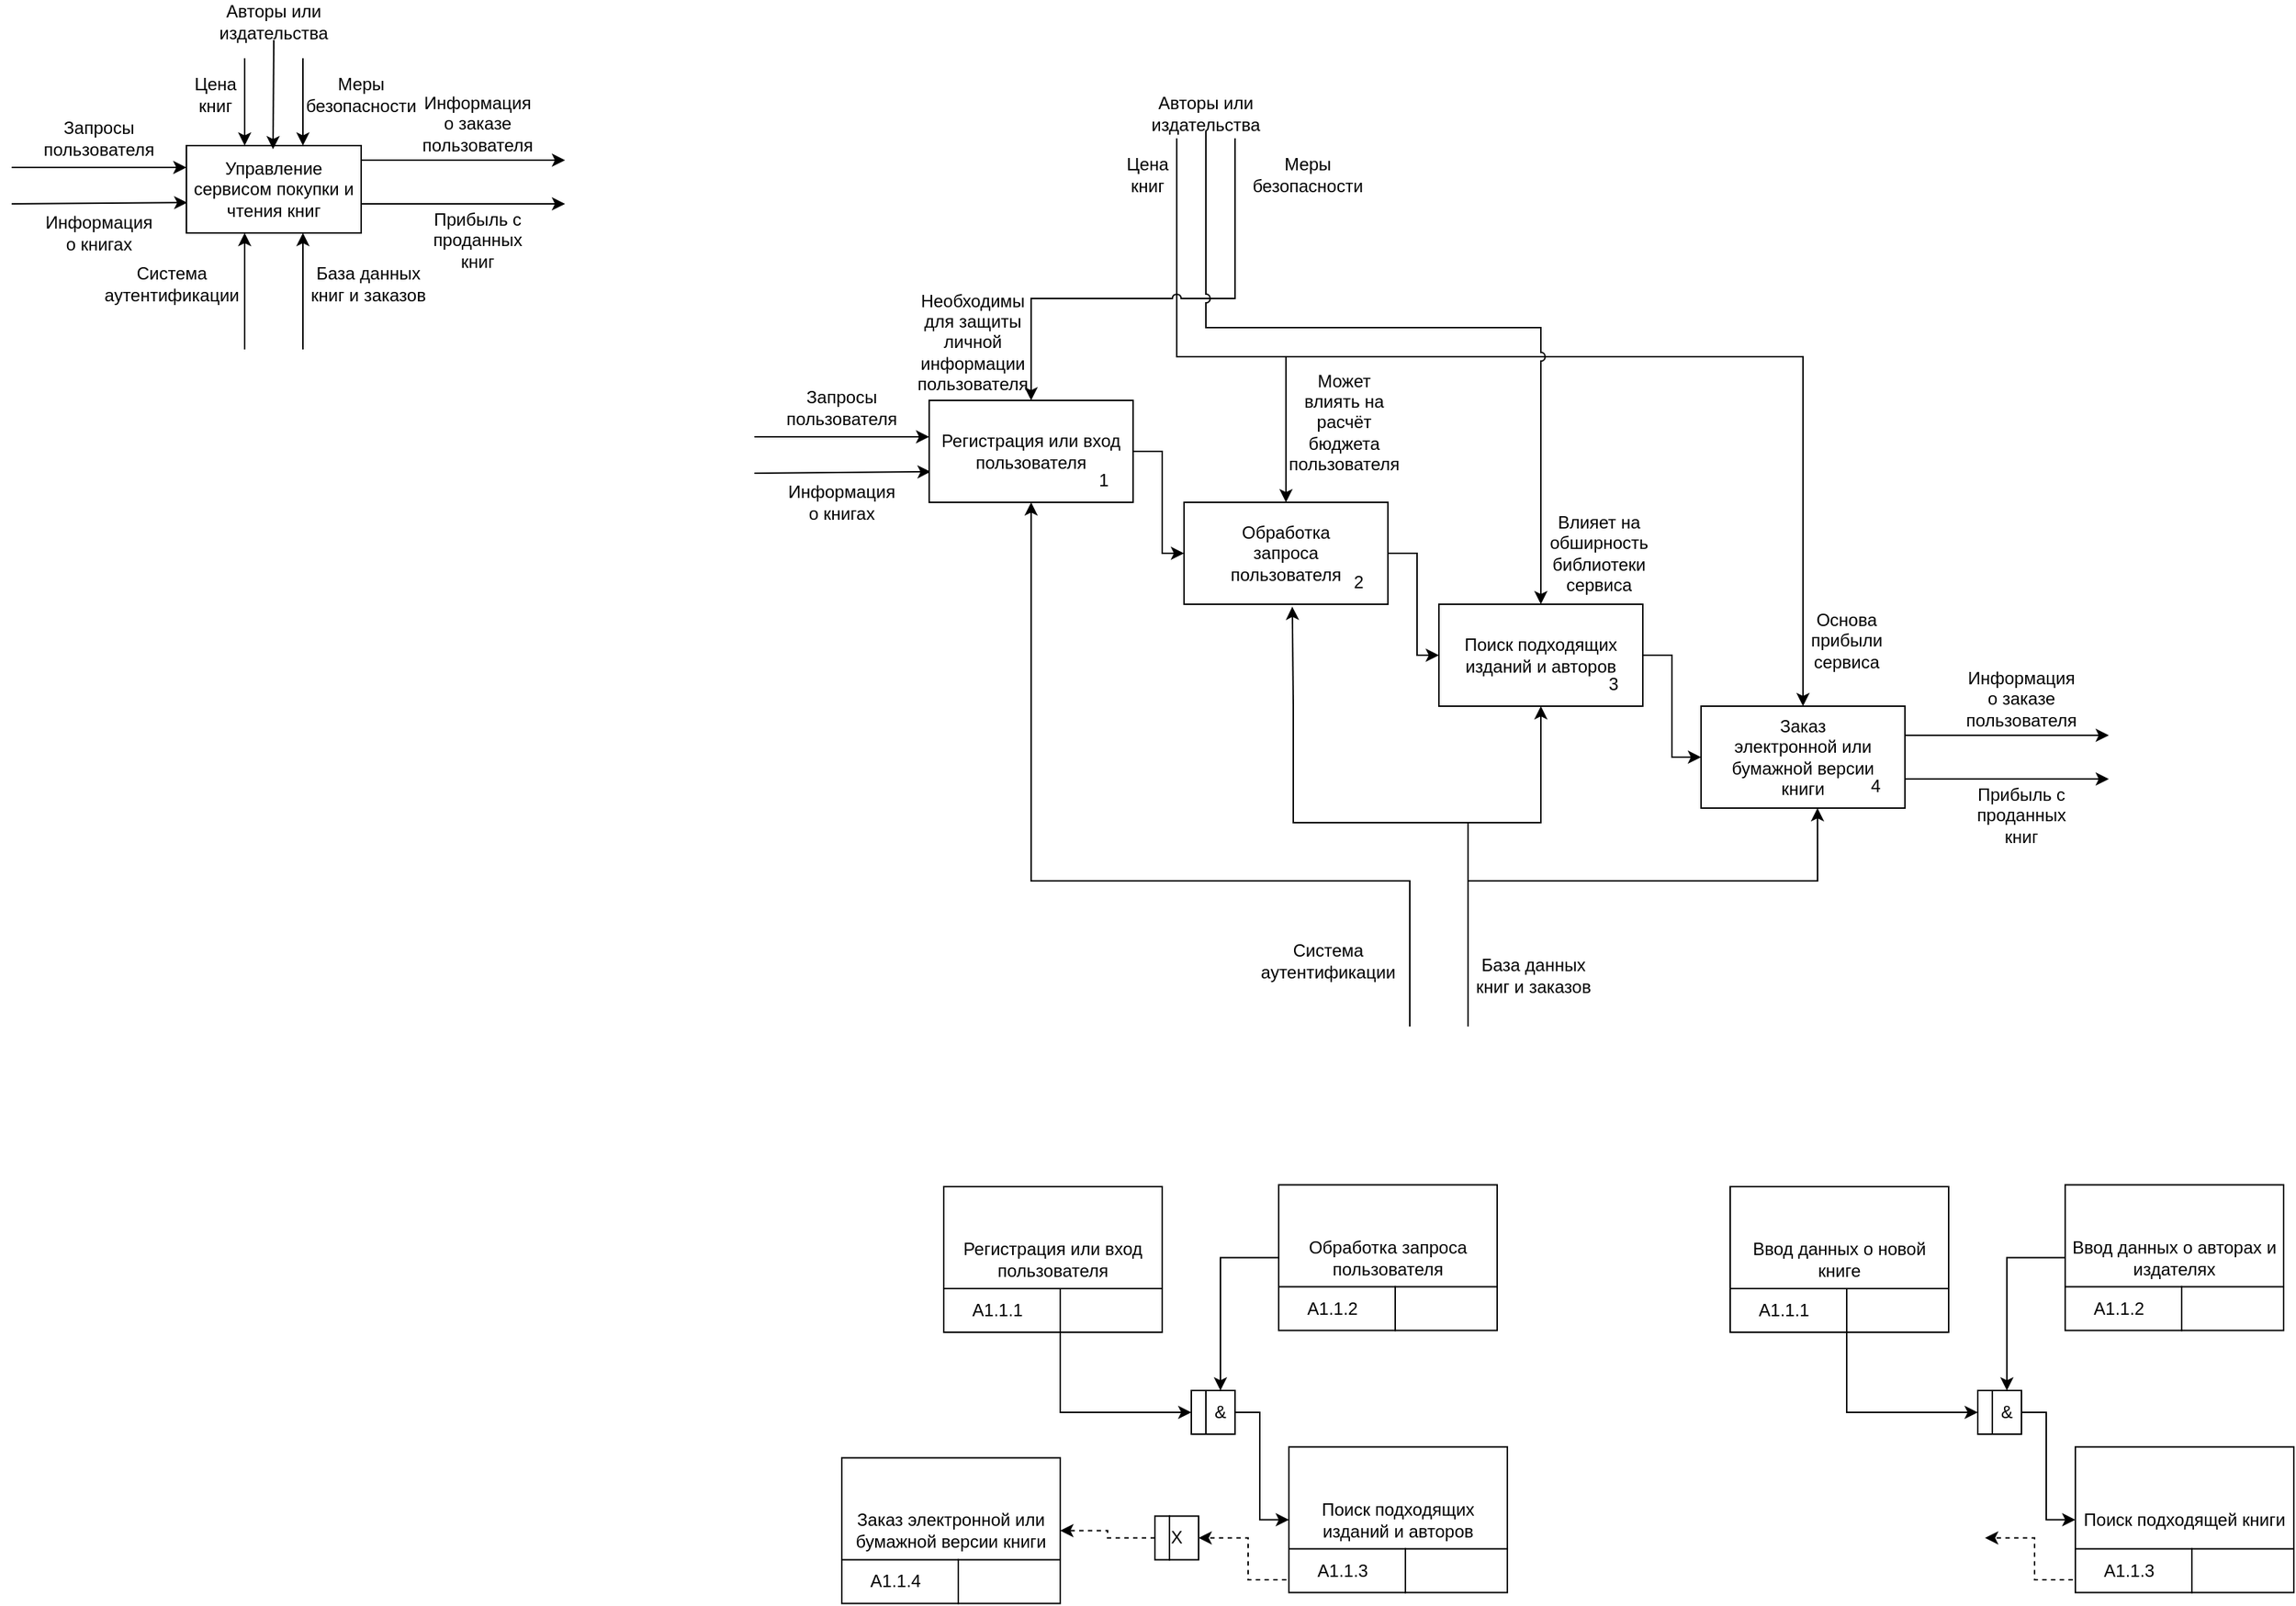 <mxfile version="22.1.2" type="device" pages="2">
  <diagram name="Страница — 1" id="Wx4H0ALLH-YiIY6WqwrS">
    <mxGraphModel dx="1037" dy="703" grid="1" gridSize="10" guides="1" tooltips="1" connect="1" arrows="1" fold="1" page="1" pageScale="1" pageWidth="827" pageHeight="1169" math="0" shadow="0">
      <root>
        <mxCell id="0" />
        <mxCell id="1" parent="0" />
        <mxCell id="GELHFC_nUUnwsAZdzvut-1" value="Управление сервисом покупки и чтения книг" style="rounded=0;whiteSpace=wrap;html=1;" parent="1" vertex="1">
          <mxGeometry x="240" y="295" width="120" height="60" as="geometry" />
        </mxCell>
        <mxCell id="GELHFC_nUUnwsAZdzvut-3" value="" style="endArrow=classic;html=1;rounded=0;entryX=0.25;entryY=0;entryDx=0;entryDy=0;" parent="1" edge="1">
          <mxGeometry width="50" height="50" relative="1" as="geometry">
            <mxPoint x="280" y="235" as="sourcePoint" />
            <mxPoint x="280" y="295" as="targetPoint" />
          </mxGeometry>
        </mxCell>
        <mxCell id="GELHFC_nUUnwsAZdzvut-6" value="" style="endArrow=classic;html=1;rounded=0;entryX=0;entryY=0.25;entryDx=0;entryDy=0;" parent="1" target="GELHFC_nUUnwsAZdzvut-1" edge="1">
          <mxGeometry width="50" height="50" relative="1" as="geometry">
            <mxPoint x="120" y="310" as="sourcePoint" />
            <mxPoint x="270" y="305" as="targetPoint" />
          </mxGeometry>
        </mxCell>
        <mxCell id="GELHFC_nUUnwsAZdzvut-10" value="Запросы пользователя" style="text;strokeColor=none;align=center;fillColor=none;html=1;verticalAlign=middle;whiteSpace=wrap;rounded=0;" parent="1" vertex="1">
          <mxGeometry x="150" y="275" width="60" height="30" as="geometry" />
        </mxCell>
        <mxCell id="GELHFC_nUUnwsAZdzvut-11" value="" style="endArrow=classic;html=1;rounded=0;entryX=0.005;entryY=0.652;entryDx=0;entryDy=0;entryPerimeter=0;" parent="1" target="GELHFC_nUUnwsAZdzvut-1" edge="1">
          <mxGeometry width="50" height="50" relative="1" as="geometry">
            <mxPoint x="120" y="335" as="sourcePoint" />
            <mxPoint x="230" y="335" as="targetPoint" />
          </mxGeometry>
        </mxCell>
        <mxCell id="GELHFC_nUUnwsAZdzvut-17" value="Информация о книгах" style="text;strokeColor=none;align=center;fillColor=none;html=1;verticalAlign=middle;whiteSpace=wrap;rounded=0;" parent="1" vertex="1">
          <mxGeometry x="140" y="335" width="80" height="40" as="geometry" />
        </mxCell>
        <mxCell id="GELHFC_nUUnwsAZdzvut-19" value="" style="endArrow=classic;html=1;rounded=0;entryX=0.5;entryY=1;entryDx=0;entryDy=0;" parent="1" edge="1">
          <mxGeometry width="50" height="50" relative="1" as="geometry">
            <mxPoint x="320" y="435" as="sourcePoint" />
            <mxPoint x="320" y="355" as="targetPoint" />
          </mxGeometry>
        </mxCell>
        <mxCell id="GELHFC_nUUnwsAZdzvut-24" value="База данных книг и заказов" style="text;strokeColor=none;align=center;fillColor=none;html=1;verticalAlign=middle;whiteSpace=wrap;rounded=0;" parent="1" vertex="1">
          <mxGeometry x="320" y="365" width="90" height="50" as="geometry" />
        </mxCell>
        <mxCell id="GELHFC_nUUnwsAZdzvut-32" value="Цена&lt;br&gt; книг" style="text;html=1;strokeColor=none;fillColor=none;align=center;verticalAlign=middle;whiteSpace=wrap;rounded=0;" parent="1" vertex="1">
          <mxGeometry x="230" y="245" width="60" height="30" as="geometry" />
        </mxCell>
        <mxCell id="GELHFC_nUUnwsAZdzvut-33" value="" style="endArrow=classic;html=1;rounded=0;entryX=0.25;entryY=0;entryDx=0;entryDy=0;" parent="1" edge="1">
          <mxGeometry width="50" height="50" relative="1" as="geometry">
            <mxPoint x="320" y="235" as="sourcePoint" />
            <mxPoint x="320" y="295" as="targetPoint" />
          </mxGeometry>
        </mxCell>
        <mxCell id="GELHFC_nUUnwsAZdzvut-36" value="Меры безопасности " style="text;html=1;strokeColor=none;fillColor=none;align=center;verticalAlign=middle;whiteSpace=wrap;rounded=0;" parent="1" vertex="1">
          <mxGeometry x="330" y="245" width="60" height="30" as="geometry" />
        </mxCell>
        <mxCell id="GELHFC_nUUnwsAZdzvut-37" value="" style="endArrow=none;html=1;rounded=0;startArrow=classic;startFill=1;endFill=0;" parent="1" edge="1">
          <mxGeometry width="50" height="50" relative="1" as="geometry">
            <mxPoint x="500" y="305" as="sourcePoint" />
            <mxPoint x="360" y="305" as="targetPoint" />
          </mxGeometry>
        </mxCell>
        <mxCell id="GELHFC_nUUnwsAZdzvut-38" value="" style="endArrow=none;html=1;rounded=0;startArrow=classic;startFill=1;endFill=0;" parent="1" edge="1">
          <mxGeometry width="50" height="50" relative="1" as="geometry">
            <mxPoint x="500" y="335" as="sourcePoint" />
            <mxPoint x="360" y="335" as="targetPoint" />
          </mxGeometry>
        </mxCell>
        <mxCell id="GELHFC_nUUnwsAZdzvut-39" value="Информация о заказе пользователя" style="text;html=1;strokeColor=none;fillColor=none;align=center;verticalAlign=middle;whiteSpace=wrap;rounded=0;" parent="1" vertex="1">
          <mxGeometry x="410" y="265" width="60" height="30" as="geometry" />
        </mxCell>
        <mxCell id="GELHFC_nUUnwsAZdzvut-40" value="Прибыль с проданных книг" style="text;html=1;strokeColor=none;fillColor=none;align=center;verticalAlign=middle;whiteSpace=wrap;rounded=0;" parent="1" vertex="1">
          <mxGeometry x="410" y="345" width="60" height="30" as="geometry" />
        </mxCell>
        <mxCell id="GELHFC_nUUnwsAZdzvut-41" value="" style="endArrow=classic;html=1;rounded=0;entryX=0;entryY=0.25;entryDx=0;entryDy=0;" parent="1" edge="1">
          <mxGeometry width="50" height="50" relative="1" as="geometry">
            <mxPoint x="630" y="495" as="sourcePoint" />
            <mxPoint x="750" y="495" as="targetPoint" />
          </mxGeometry>
        </mxCell>
        <mxCell id="GELHFC_nUUnwsAZdzvut-42" value="Запросы пользователя" style="text;strokeColor=none;align=center;fillColor=none;html=1;verticalAlign=middle;whiteSpace=wrap;rounded=0;" parent="1" vertex="1">
          <mxGeometry x="660" y="460" width="60" height="30" as="geometry" />
        </mxCell>
        <mxCell id="GELHFC_nUUnwsAZdzvut-43" value="" style="endArrow=classic;html=1;rounded=0;entryX=0.005;entryY=0.652;entryDx=0;entryDy=0;entryPerimeter=0;" parent="1" edge="1">
          <mxGeometry width="50" height="50" relative="1" as="geometry">
            <mxPoint x="630" y="520" as="sourcePoint" />
            <mxPoint x="751" y="519" as="targetPoint" />
          </mxGeometry>
        </mxCell>
        <mxCell id="GELHFC_nUUnwsAZdzvut-44" value="Информация о книгах" style="text;strokeColor=none;align=center;fillColor=none;html=1;verticalAlign=middle;whiteSpace=wrap;rounded=0;" parent="1" vertex="1">
          <mxGeometry x="650" y="520" width="80" height="40" as="geometry" />
        </mxCell>
        <mxCell id="GELHFC_nUUnwsAZdzvut-45" value="" style="endArrow=classic;html=1;rounded=0;entryX=0.5;entryY=0;entryDx=0;entryDy=0;" parent="1" target="GELHFC_nUUnwsAZdzvut-58" edge="1">
          <mxGeometry width="50" height="50" relative="1" as="geometry">
            <mxPoint x="920" y="290" as="sourcePoint" />
            <mxPoint x="920" y="350" as="targetPoint" />
            <Array as="points">
              <mxPoint x="920" y="440" />
              <mxPoint x="995" y="440" />
            </Array>
          </mxGeometry>
        </mxCell>
        <mxCell id="GELHFC_nUUnwsAZdzvut-46" value="Цена&lt;br&gt; книг" style="text;html=1;strokeColor=none;fillColor=none;align=center;verticalAlign=middle;whiteSpace=wrap;rounded=0;" parent="1" vertex="1">
          <mxGeometry x="870" y="300" width="60" height="30" as="geometry" />
        </mxCell>
        <mxCell id="GELHFC_nUUnwsAZdzvut-47" value="" style="endArrow=classic;html=1;rounded=0;entryX=0.5;entryY=0;entryDx=0;entryDy=0;jumpStyle=arc;" parent="1" target="GELHFC_nUUnwsAZdzvut-55" edge="1">
          <mxGeometry width="50" height="50" relative="1" as="geometry">
            <mxPoint x="960" y="290" as="sourcePoint" />
            <mxPoint x="960" y="350" as="targetPoint" />
            <Array as="points">
              <mxPoint x="960" y="400" />
              <mxPoint x="820" y="400" />
            </Array>
          </mxGeometry>
        </mxCell>
        <mxCell id="GELHFC_nUUnwsAZdzvut-49" value="" style="endArrow=none;html=1;rounded=0;endFill=0;" parent="1" edge="1">
          <mxGeometry width="50" height="50" relative="1" as="geometry">
            <mxPoint x="1120" y="900" as="sourcePoint" />
            <mxPoint x="1000" y="680" as="targetPoint" />
            <Array as="points">
              <mxPoint x="1120" y="830" />
              <mxPoint x="1120" y="760" />
              <mxPoint x="1000" y="760" />
              <mxPoint x="1000" y="680" />
            </Array>
          </mxGeometry>
        </mxCell>
        <mxCell id="GELHFC_nUUnwsAZdzvut-50" value="База данных книг и заказов" style="text;strokeColor=none;align=center;fillColor=none;html=1;verticalAlign=middle;whiteSpace=wrap;rounded=0;" parent="1" vertex="1">
          <mxGeometry x="1120" y="840" width="90" height="50" as="geometry" />
        </mxCell>
        <mxCell id="GELHFC_nUUnwsAZdzvut-51" value="" style="endArrow=none;html=1;rounded=0;startArrow=classic;startFill=1;endFill=0;" parent="1" edge="1">
          <mxGeometry width="50" height="50" relative="1" as="geometry">
            <mxPoint x="1560" y="700" as="sourcePoint" />
            <mxPoint x="1420" y="700" as="targetPoint" />
          </mxGeometry>
        </mxCell>
        <mxCell id="GELHFC_nUUnwsAZdzvut-52" value="" style="endArrow=none;html=1;rounded=0;startArrow=classic;startFill=1;endFill=0;" parent="1" edge="1">
          <mxGeometry width="50" height="50" relative="1" as="geometry">
            <mxPoint x="1560" y="730" as="sourcePoint" />
            <mxPoint x="1420" y="730" as="targetPoint" />
          </mxGeometry>
        </mxCell>
        <mxCell id="GELHFC_nUUnwsAZdzvut-53" value="Информация о заказе пользователя" style="text;html=1;strokeColor=none;fillColor=none;align=center;verticalAlign=middle;whiteSpace=wrap;rounded=0;" parent="1" vertex="1">
          <mxGeometry x="1470" y="660" width="60" height="30" as="geometry" />
        </mxCell>
        <mxCell id="GELHFC_nUUnwsAZdzvut-54" value="Прибыль с проданных книг" style="text;html=1;strokeColor=none;fillColor=none;align=center;verticalAlign=middle;whiteSpace=wrap;rounded=0;" parent="1" vertex="1">
          <mxGeometry x="1470" y="740" width="60" height="30" as="geometry" />
        </mxCell>
        <mxCell id="GELHFC_nUUnwsAZdzvut-75" style="edgeStyle=orthogonalEdgeStyle;rounded=0;orthogonalLoop=1;jettySize=auto;html=1;entryX=0;entryY=0.5;entryDx=0;entryDy=0;" parent="1" source="GELHFC_nUUnwsAZdzvut-55" target="GELHFC_nUUnwsAZdzvut-58" edge="1">
          <mxGeometry relative="1" as="geometry">
            <Array as="points">
              <mxPoint x="910" y="505" />
              <mxPoint x="910" y="575" />
            </Array>
          </mxGeometry>
        </mxCell>
        <mxCell id="GELHFC_nUUnwsAZdzvut-55" value="Регистрация или вход пользователя" style="rounded=0;whiteSpace=wrap;html=1;" parent="1" vertex="1">
          <mxGeometry x="750" y="470" width="140" height="70" as="geometry" />
        </mxCell>
        <mxCell id="GELHFC_nUUnwsAZdzvut-57" value="1" style="text;html=1;strokeColor=none;fillColor=none;align=center;verticalAlign=middle;whiteSpace=wrap;rounded=0;" parent="1" vertex="1">
          <mxGeometry x="840" y="510" width="60" height="30" as="geometry" />
        </mxCell>
        <mxCell id="GELHFC_nUUnwsAZdzvut-79" style="edgeStyle=orthogonalEdgeStyle;rounded=0;orthogonalLoop=1;jettySize=auto;html=1;entryX=0;entryY=0.5;entryDx=0;entryDy=0;" parent="1" source="GELHFC_nUUnwsAZdzvut-58" target="GELHFC_nUUnwsAZdzvut-60" edge="1">
          <mxGeometry relative="1" as="geometry">
            <Array as="points">
              <mxPoint x="1085" y="575" />
              <mxPoint x="1085" y="645" />
            </Array>
          </mxGeometry>
        </mxCell>
        <mxCell id="GELHFC_nUUnwsAZdzvut-58" value="" style="rounded=0;whiteSpace=wrap;html=1;" parent="1" vertex="1">
          <mxGeometry x="925" y="540" width="140" height="70" as="geometry" />
        </mxCell>
        <mxCell id="GELHFC_nUUnwsAZdzvut-59" value="2" style="text;html=1;strokeColor=none;fillColor=none;align=center;verticalAlign=middle;whiteSpace=wrap;rounded=0;" parent="1" vertex="1">
          <mxGeometry x="1015" y="580" width="60" height="30" as="geometry" />
        </mxCell>
        <mxCell id="GELHFC_nUUnwsAZdzvut-80" style="edgeStyle=orthogonalEdgeStyle;rounded=0;orthogonalLoop=1;jettySize=auto;html=1;entryX=0;entryY=0.5;entryDx=0;entryDy=0;" parent="1" source="GELHFC_nUUnwsAZdzvut-60" target="GELHFC_nUUnwsAZdzvut-62" edge="1">
          <mxGeometry relative="1" as="geometry" />
        </mxCell>
        <mxCell id="GELHFC_nUUnwsAZdzvut-60" value="Поиск подходящих изданий и авторов" style="rounded=0;whiteSpace=wrap;html=1;" parent="1" vertex="1">
          <mxGeometry x="1100" y="610" width="140" height="70" as="geometry" />
        </mxCell>
        <mxCell id="GELHFC_nUUnwsAZdzvut-61" value="3" style="text;html=1;strokeColor=none;fillColor=none;align=center;verticalAlign=middle;whiteSpace=wrap;rounded=0;" parent="1" vertex="1">
          <mxGeometry x="1190" y="650" width="60" height="30" as="geometry" />
        </mxCell>
        <mxCell id="GELHFC_nUUnwsAZdzvut-62" value="" style="rounded=0;whiteSpace=wrap;html=1;" parent="1" vertex="1">
          <mxGeometry x="1280" y="680" width="140" height="70" as="geometry" />
        </mxCell>
        <mxCell id="GELHFC_nUUnwsAZdzvut-63" value="4" style="text;html=1;strokeColor=none;fillColor=none;align=center;verticalAlign=middle;whiteSpace=wrap;rounded=0;" parent="1" vertex="1">
          <mxGeometry x="1370" y="720" width="60" height="30" as="geometry" />
        </mxCell>
        <mxCell id="GELHFC_nUUnwsAZdzvut-64" value="" style="endArrow=classic;html=1;rounded=0;entryX=0.571;entryY=1;entryDx=0;entryDy=0;entryPerimeter=0;" parent="1" target="GELHFC_nUUnwsAZdzvut-62" edge="1">
          <mxGeometry width="50" height="50" relative="1" as="geometry">
            <mxPoint x="1120" y="800" as="sourcePoint" />
            <mxPoint x="1360" y="780" as="targetPoint" />
            <Array as="points">
              <mxPoint x="1360" y="800" />
            </Array>
          </mxGeometry>
        </mxCell>
        <mxCell id="GELHFC_nUUnwsAZdzvut-65" value="" style="endArrow=classic;html=1;rounded=0;entryX=0.5;entryY=1;entryDx=0;entryDy=0;" parent="1" target="GELHFC_nUUnwsAZdzvut-60" edge="1">
          <mxGeometry width="50" height="50" relative="1" as="geometry">
            <mxPoint x="1120" y="760" as="sourcePoint" />
            <mxPoint x="1170" y="710" as="targetPoint" />
            <Array as="points">
              <mxPoint x="1170" y="760" />
            </Array>
          </mxGeometry>
        </mxCell>
        <mxCell id="GELHFC_nUUnwsAZdzvut-66" value="" style="endArrow=classic;html=1;rounded=0;entryX=0.531;entryY=1.024;entryDx=0;entryDy=0;entryPerimeter=0;" parent="1" target="GELHFC_nUUnwsAZdzvut-58" edge="1">
          <mxGeometry width="50" height="50" relative="1" as="geometry">
            <mxPoint x="1000" y="680" as="sourcePoint" />
            <mxPoint x="1050" y="630" as="targetPoint" />
          </mxGeometry>
        </mxCell>
        <mxCell id="GELHFC_nUUnwsAZdzvut-67" value="" style="endArrow=classic;html=1;rounded=0;entryX=0.5;entryY=1;entryDx=0;entryDy=0;" parent="1" edge="1">
          <mxGeometry width="50" height="50" relative="1" as="geometry">
            <mxPoint x="280" y="435" as="sourcePoint" />
            <mxPoint x="280" y="355" as="targetPoint" />
          </mxGeometry>
        </mxCell>
        <mxCell id="GELHFC_nUUnwsAZdzvut-68" value="Система аутентификации" style="text;html=1;strokeColor=none;fillColor=none;align=center;verticalAlign=middle;whiteSpace=wrap;rounded=0;" parent="1" vertex="1">
          <mxGeometry x="200" y="375" width="60" height="30" as="geometry" />
        </mxCell>
        <mxCell id="GELHFC_nUUnwsAZdzvut-69" value="" style="endArrow=classic;html=1;rounded=0;entryX=0.5;entryY=1;entryDx=0;entryDy=0;" parent="1" target="GELHFC_nUUnwsAZdzvut-55" edge="1">
          <mxGeometry width="50" height="50" relative="1" as="geometry">
            <mxPoint x="1080" y="900" as="sourcePoint" />
            <mxPoint x="1073.75" y="820" as="targetPoint" />
            <Array as="points">
              <mxPoint x="1080" y="800" />
              <mxPoint x="820" y="800" />
            </Array>
          </mxGeometry>
        </mxCell>
        <mxCell id="GELHFC_nUUnwsAZdzvut-70" value="Система аутентификации" style="text;html=1;strokeColor=none;fillColor=none;align=center;verticalAlign=middle;whiteSpace=wrap;rounded=0;" parent="1" vertex="1">
          <mxGeometry x="993.75" y="840" width="60" height="30" as="geometry" />
        </mxCell>
        <mxCell id="GELHFC_nUUnwsAZdzvut-72" value="Обработка запроса пользователя" style="text;html=1;strokeColor=none;fillColor=none;align=center;verticalAlign=middle;whiteSpace=wrap;rounded=0;" parent="1" vertex="1">
          <mxGeometry x="965" y="560" width="60" height="30" as="geometry" />
        </mxCell>
        <mxCell id="GELHFC_nUUnwsAZdzvut-74" value="Необходимы для защиты личной информации пользователя" style="text;html=1;strokeColor=none;fillColor=none;align=center;verticalAlign=middle;whiteSpace=wrap;rounded=0;" parent="1" vertex="1">
          <mxGeometry x="750" y="415" width="60" height="30" as="geometry" />
        </mxCell>
        <mxCell id="GELHFC_nUUnwsAZdzvut-76" value="Может влиять на расчёт бюджета пользователя" style="text;html=1;strokeColor=none;fillColor=none;align=center;verticalAlign=middle;whiteSpace=wrap;rounded=0;" parent="1" vertex="1">
          <mxGeometry x="1005" y="470" width="60" height="30" as="geometry" />
        </mxCell>
        <mxCell id="GELHFC_nUUnwsAZdzvut-77" value="Заказ электронной или бумажной версии книги" style="text;html=1;strokeColor=none;fillColor=none;align=center;verticalAlign=middle;whiteSpace=wrap;rounded=0;" parent="1" vertex="1">
          <mxGeometry x="1300" y="700" width="100" height="30" as="geometry" />
        </mxCell>
        <mxCell id="GELHFC_nUUnwsAZdzvut-81" value="" style="endArrow=classic;html=1;rounded=0;entryX=0.5;entryY=0;entryDx=0;entryDy=0;" parent="1" target="GELHFC_nUUnwsAZdzvut-62" edge="1">
          <mxGeometry width="50" height="50" relative="1" as="geometry">
            <mxPoint x="990" y="440" as="sourcePoint" />
            <mxPoint x="1350" y="590" as="targetPoint" />
            <Array as="points">
              <mxPoint x="1350" y="440" />
            </Array>
          </mxGeometry>
        </mxCell>
        <mxCell id="GELHFC_nUUnwsAZdzvut-82" value="Основа прибыли сервиса" style="text;html=1;strokeColor=none;fillColor=none;align=center;verticalAlign=middle;whiteSpace=wrap;rounded=0;" parent="1" vertex="1">
          <mxGeometry x="1350" y="620" width="60" height="30" as="geometry" />
        </mxCell>
        <mxCell id="GELHFC_nUUnwsAZdzvut-86" value="" style="endArrow=classic;html=1;rounded=0;entryX=0.25;entryY=0;entryDx=0;entryDy=0;" parent="1" edge="1">
          <mxGeometry width="50" height="50" relative="1" as="geometry">
            <mxPoint x="300" y="222.5" as="sourcePoint" />
            <mxPoint x="299.47" y="297.5" as="targetPoint" />
          </mxGeometry>
        </mxCell>
        <mxCell id="GELHFC_nUUnwsAZdzvut-87" value="Авторы или издательства" style="text;html=1;strokeColor=none;fillColor=none;align=center;verticalAlign=middle;whiteSpace=wrap;rounded=0;" parent="1" vertex="1">
          <mxGeometry x="270" y="195" width="60" height="30" as="geometry" />
        </mxCell>
        <mxCell id="GELHFC_nUUnwsAZdzvut-88" value="" style="endArrow=classic;html=1;rounded=0;entryX=0.5;entryY=0;entryDx=0;entryDy=0;jumpStyle=arc;" parent="1" target="GELHFC_nUUnwsAZdzvut-60" edge="1">
          <mxGeometry width="50" height="50" relative="1" as="geometry">
            <mxPoint x="940" y="285" as="sourcePoint" />
            <mxPoint x="1130" y="540" as="targetPoint" />
            <Array as="points">
              <mxPoint x="940" y="420" />
              <mxPoint x="1170" y="420" />
            </Array>
          </mxGeometry>
        </mxCell>
        <mxCell id="GELHFC_nUUnwsAZdzvut-89" value="Авторы или издательства" style="text;html=1;strokeColor=none;fillColor=none;align=center;verticalAlign=middle;whiteSpace=wrap;rounded=0;" parent="1" vertex="1">
          <mxGeometry x="910" y="257.5" width="60" height="30" as="geometry" />
        </mxCell>
        <mxCell id="GELHFC_nUUnwsAZdzvut-93" value="Влияет на обширность библиотеки сервиса " style="text;html=1;strokeColor=none;fillColor=none;align=center;verticalAlign=middle;whiteSpace=wrap;rounded=0;" parent="1" vertex="1">
          <mxGeometry x="1180" y="560" width="60" height="30" as="geometry" />
        </mxCell>
        <mxCell id="GELHFC_nUUnwsAZdzvut-95" value="Меры безопасности " style="text;html=1;strokeColor=none;fillColor=none;align=center;verticalAlign=middle;whiteSpace=wrap;rounded=0;" parent="1" vertex="1">
          <mxGeometry x="980" y="300" width="60" height="30" as="geometry" />
        </mxCell>
        <mxCell id="M8yO9Rw6OY8tIItclzdc-33" style="edgeStyle=orthogonalEdgeStyle;rounded=0;orthogonalLoop=1;jettySize=auto;html=1;entryX=0;entryY=0.5;entryDx=0;entryDy=0;" parent="1" source="M8yO9Rw6OY8tIItclzdc-1" target="M8yO9Rw6OY8tIItclzdc-29" edge="1">
          <mxGeometry relative="1" as="geometry">
            <mxPoint x="920" y="1165" as="targetPoint" />
            <Array as="points">
              <mxPoint x="840" y="1165" />
            </Array>
          </mxGeometry>
        </mxCell>
        <mxCell id="M8yO9Rw6OY8tIItclzdc-1" value="Регистрация или вход пользователя" style="rounded=0;whiteSpace=wrap;html=1;" parent="1" vertex="1">
          <mxGeometry x="760" y="1010" width="150" height="100" as="geometry" />
        </mxCell>
        <mxCell id="M8yO9Rw6OY8tIItclzdc-11" value="" style="shape=partialRectangle;whiteSpace=wrap;html=1;right=0;top=0;bottom=0;fillColor=none;routingCenterX=-0.5;rotation=-90;" parent="1" vertex="1">
          <mxGeometry x="832.5" y="1002.5" width="5" height="150" as="geometry" />
        </mxCell>
        <mxCell id="M8yO9Rw6OY8tIItclzdc-14" value="" style="shape=partialRectangle;whiteSpace=wrap;html=1;right=0;top=0;bottom=0;fillColor=none;routingCenterX=-0.5;" parent="1" vertex="1">
          <mxGeometry x="840" y="1080" width="120" height="30" as="geometry" />
        </mxCell>
        <mxCell id="M8yO9Rw6OY8tIItclzdc-15" value="А1.1.1" style="text;html=1;strokeColor=none;fillColor=none;align=center;verticalAlign=middle;whiteSpace=wrap;rounded=0;" parent="1" vertex="1">
          <mxGeometry x="767" y="1080" width="60" height="30" as="geometry" />
        </mxCell>
        <mxCell id="M8yO9Rw6OY8tIItclzdc-42" style="edgeStyle=orthogonalEdgeStyle;rounded=0;orthogonalLoop=1;jettySize=auto;html=1;exitX=0;exitY=0.75;exitDx=0;exitDy=0;entryX=1;entryY=0.5;entryDx=0;entryDy=0;dashed=1;" parent="1" source="M8yO9Rw6OY8tIItclzdc-17" target="M8yO9Rw6OY8tIItclzdc-41" edge="1">
          <mxGeometry relative="1" as="geometry">
            <Array as="points">
              <mxPoint x="997" y="1280" />
              <mxPoint x="969" y="1280" />
              <mxPoint x="969" y="1251" />
            </Array>
          </mxGeometry>
        </mxCell>
        <mxCell id="M8yO9Rw6OY8tIItclzdc-17" value="Поиск подходящих изданий и авторов" style="rounded=0;whiteSpace=wrap;html=1;" parent="1" vertex="1">
          <mxGeometry x="997" y="1188.75" width="150" height="100" as="geometry" />
        </mxCell>
        <mxCell id="M8yO9Rw6OY8tIItclzdc-18" value="" style="shape=partialRectangle;whiteSpace=wrap;html=1;right=0;top=0;bottom=0;fillColor=none;routingCenterX=-0.5;rotation=-90;" parent="1" vertex="1">
          <mxGeometry x="1068.25" y="1180" width="7.5" height="150" as="geometry" />
        </mxCell>
        <mxCell id="M8yO9Rw6OY8tIItclzdc-19" value="" style="shape=partialRectangle;whiteSpace=wrap;html=1;right=0;top=0;bottom=0;fillColor=none;routingCenterX=-0.5;" parent="1" vertex="1">
          <mxGeometry x="1077" y="1258.75" width="70" height="30" as="geometry" />
        </mxCell>
        <mxCell id="M8yO9Rw6OY8tIItclzdc-20" value="А1.1.3" style="text;html=1;strokeColor=none;fillColor=none;align=center;verticalAlign=middle;whiteSpace=wrap;rounded=0;" parent="1" vertex="1">
          <mxGeometry x="1004" y="1258.75" width="60" height="30" as="geometry" />
        </mxCell>
        <mxCell id="M8yO9Rw6OY8tIItclzdc-21" value="Заказ электронной или бумажной версии книги" style="rounded=0;whiteSpace=wrap;html=1;" parent="1" vertex="1">
          <mxGeometry x="690" y="1196.25" width="150" height="100" as="geometry" />
        </mxCell>
        <mxCell id="M8yO9Rw6OY8tIItclzdc-22" value="" style="shape=partialRectangle;whiteSpace=wrap;html=1;right=0;top=0;bottom=0;fillColor=none;routingCenterX=-0.5;rotation=-90;" parent="1" vertex="1">
          <mxGeometry x="763.75" y="1190" width="2.5" height="150" as="geometry" />
        </mxCell>
        <mxCell id="M8yO9Rw6OY8tIItclzdc-23" value="" style="shape=partialRectangle;whiteSpace=wrap;html=1;right=0;top=0;bottom=0;fillColor=none;routingCenterX=-0.5;" parent="1" vertex="1">
          <mxGeometry x="770" y="1266.25" width="70" height="30" as="geometry" />
        </mxCell>
        <mxCell id="M8yO9Rw6OY8tIItclzdc-24" value="А1.1.4" style="text;html=1;strokeColor=none;fillColor=none;align=center;verticalAlign=middle;whiteSpace=wrap;rounded=0;" parent="1" vertex="1">
          <mxGeometry x="697" y="1266.25" width="60" height="30" as="geometry" />
        </mxCell>
        <mxCell id="M8yO9Rw6OY8tIItclzdc-32" style="edgeStyle=orthogonalEdgeStyle;rounded=0;orthogonalLoop=1;jettySize=auto;html=1;entryX=0.5;entryY=0;entryDx=0;entryDy=0;" parent="1" source="M8yO9Rw6OY8tIItclzdc-25" target="M8yO9Rw6OY8tIItclzdc-31" edge="1">
          <mxGeometry relative="1" as="geometry" />
        </mxCell>
        <mxCell id="M8yO9Rw6OY8tIItclzdc-25" value="Обработка запроса пользователя" style="rounded=0;whiteSpace=wrap;html=1;" parent="1" vertex="1">
          <mxGeometry x="990" y="1008.75" width="150" height="100" as="geometry" />
        </mxCell>
        <mxCell id="M8yO9Rw6OY8tIItclzdc-26" value="" style="shape=partialRectangle;whiteSpace=wrap;html=1;right=0;top=0;bottom=0;fillColor=none;routingCenterX=-0.5;rotation=-90;" parent="1" vertex="1">
          <mxGeometry x="1061.25" y="1000" width="7.5" height="150" as="geometry" />
        </mxCell>
        <mxCell id="M8yO9Rw6OY8tIItclzdc-27" value="" style="shape=partialRectangle;whiteSpace=wrap;html=1;right=0;top=0;bottom=0;fillColor=none;routingCenterX=-0.5;" parent="1" vertex="1">
          <mxGeometry x="1070" y="1078.75" width="70" height="30" as="geometry" />
        </mxCell>
        <mxCell id="M8yO9Rw6OY8tIItclzdc-28" value="А1.1.2" style="text;html=1;strokeColor=none;fillColor=none;align=center;verticalAlign=middle;whiteSpace=wrap;rounded=0;" parent="1" vertex="1">
          <mxGeometry x="997" y="1078.75" width="60" height="30" as="geometry" />
        </mxCell>
        <mxCell id="M8yO9Rw6OY8tIItclzdc-29" value="" style="rounded=0;whiteSpace=wrap;html=1;" parent="1" vertex="1">
          <mxGeometry x="930" y="1150" width="30" height="30" as="geometry" />
        </mxCell>
        <mxCell id="M8yO9Rw6OY8tIItclzdc-30" value="" style="shape=partialRectangle;whiteSpace=wrap;html=1;right=0;top=0;bottom=0;fillColor=none;routingCenterX=-0.5;" parent="1" vertex="1">
          <mxGeometry x="940" y="1150" width="10" height="30" as="geometry" />
        </mxCell>
        <mxCell id="M8yO9Rw6OY8tIItclzdc-34" style="edgeStyle=orthogonalEdgeStyle;rounded=0;orthogonalLoop=1;jettySize=auto;html=1;entryX=0;entryY=0.5;entryDx=0;entryDy=0;exitX=0.833;exitY=0.5;exitDx=0;exitDy=0;exitPerimeter=0;" parent="1" source="M8yO9Rw6OY8tIItclzdc-31" target="M8yO9Rw6OY8tIItclzdc-17" edge="1">
          <mxGeometry relative="1" as="geometry">
            <Array as="points">
              <mxPoint x="977" y="1165" />
              <mxPoint x="977" y="1239" />
            </Array>
          </mxGeometry>
        </mxCell>
        <mxCell id="M8yO9Rw6OY8tIItclzdc-31" value="&amp;amp;" style="text;html=1;strokeColor=none;fillColor=none;align=center;verticalAlign=middle;whiteSpace=wrap;rounded=0;" parent="1" vertex="1">
          <mxGeometry x="935" y="1150" width="30" height="30" as="geometry" />
        </mxCell>
        <mxCell id="M8yO9Rw6OY8tIItclzdc-39" value="" style="rounded=0;whiteSpace=wrap;html=1;" parent="1" vertex="1">
          <mxGeometry x="905" y="1236.25" width="30" height="30" as="geometry" />
        </mxCell>
        <mxCell id="M8yO9Rw6OY8tIItclzdc-40" value="" style="shape=partialRectangle;whiteSpace=wrap;html=1;right=0;top=0;bottom=0;fillColor=none;routingCenterX=-0.5;" parent="1" vertex="1">
          <mxGeometry x="915" y="1236.25" width="10" height="30" as="geometry" />
        </mxCell>
        <mxCell id="M8yO9Rw6OY8tIItclzdc-43" style="edgeStyle=orthogonalEdgeStyle;rounded=0;orthogonalLoop=1;jettySize=auto;html=1;entryX=1;entryY=0.5;entryDx=0;entryDy=0;exitX=0;exitY=0.5;exitDx=0;exitDy=0;dashed=1;" parent="1" source="M8yO9Rw6OY8tIItclzdc-39" target="M8yO9Rw6OY8tIItclzdc-21" edge="1">
          <mxGeometry relative="1" as="geometry" />
        </mxCell>
        <mxCell id="M8yO9Rw6OY8tIItclzdc-41" value="X" style="text;html=1;strokeColor=none;fillColor=none;align=center;verticalAlign=middle;whiteSpace=wrap;rounded=0;" parent="1" vertex="1">
          <mxGeometry x="905" y="1236.25" width="30" height="30" as="geometry" />
        </mxCell>
        <mxCell id="M8yO9Rw6OY8tIItclzdc-44" style="edgeStyle=orthogonalEdgeStyle;rounded=0;orthogonalLoop=1;jettySize=auto;html=1;entryX=0;entryY=0.5;entryDx=0;entryDy=0;" parent="1" source="M8yO9Rw6OY8tIItclzdc-45" target="M8yO9Rw6OY8tIItclzdc-63" edge="1">
          <mxGeometry relative="1" as="geometry">
            <mxPoint x="1460" y="1165" as="targetPoint" />
            <Array as="points">
              <mxPoint x="1380" y="1165" />
            </Array>
          </mxGeometry>
        </mxCell>
        <mxCell id="M8yO9Rw6OY8tIItclzdc-45" value="Ввод данных о новой книге" style="rounded=0;whiteSpace=wrap;html=1;" parent="1" vertex="1">
          <mxGeometry x="1300" y="1010" width="150" height="100" as="geometry" />
        </mxCell>
        <mxCell id="M8yO9Rw6OY8tIItclzdc-46" value="" style="shape=partialRectangle;whiteSpace=wrap;html=1;right=0;top=0;bottom=0;fillColor=none;routingCenterX=-0.5;rotation=-90;" parent="1" vertex="1">
          <mxGeometry x="1372.5" y="1002.5" width="5" height="150" as="geometry" />
        </mxCell>
        <mxCell id="M8yO9Rw6OY8tIItclzdc-47" value="" style="shape=partialRectangle;whiteSpace=wrap;html=1;right=0;top=0;bottom=0;fillColor=none;routingCenterX=-0.5;" parent="1" vertex="1">
          <mxGeometry x="1380" y="1080" width="120" height="30" as="geometry" />
        </mxCell>
        <mxCell id="M8yO9Rw6OY8tIItclzdc-48" value="А1.1.1" style="text;html=1;strokeColor=none;fillColor=none;align=center;verticalAlign=middle;whiteSpace=wrap;rounded=0;" parent="1" vertex="1">
          <mxGeometry x="1307" y="1080" width="60" height="30" as="geometry" />
        </mxCell>
        <mxCell id="M8yO9Rw6OY8tIItclzdc-49" style="edgeStyle=orthogonalEdgeStyle;rounded=0;orthogonalLoop=1;jettySize=auto;html=1;exitX=0;exitY=0.75;exitDx=0;exitDy=0;entryX=1;entryY=0.5;entryDx=0;entryDy=0;dashed=1;" parent="1" source="M8yO9Rw6OY8tIItclzdc-50" edge="1">
          <mxGeometry relative="1" as="geometry">
            <Array as="points">
              <mxPoint x="1537" y="1280" />
              <mxPoint x="1509" y="1280" />
              <mxPoint x="1509" y="1251" />
            </Array>
            <mxPoint x="1475" y="1251.25" as="targetPoint" />
          </mxGeometry>
        </mxCell>
        <mxCell id="M8yO9Rw6OY8tIItclzdc-50" value="Поиск подходящей книги" style="rounded=0;whiteSpace=wrap;html=1;" parent="1" vertex="1">
          <mxGeometry x="1537" y="1188.75" width="150" height="100" as="geometry" />
        </mxCell>
        <mxCell id="M8yO9Rw6OY8tIItclzdc-51" value="" style="shape=partialRectangle;whiteSpace=wrap;html=1;right=0;top=0;bottom=0;fillColor=none;routingCenterX=-0.5;rotation=-90;" parent="1" vertex="1">
          <mxGeometry x="1608.25" y="1180" width="7.5" height="150" as="geometry" />
        </mxCell>
        <mxCell id="M8yO9Rw6OY8tIItclzdc-52" value="" style="shape=partialRectangle;whiteSpace=wrap;html=1;right=0;top=0;bottom=0;fillColor=none;routingCenterX=-0.5;" parent="1" vertex="1">
          <mxGeometry x="1617" y="1258.75" width="70" height="30" as="geometry" />
        </mxCell>
        <mxCell id="M8yO9Rw6OY8tIItclzdc-53" value="А1.1.3" style="text;html=1;strokeColor=none;fillColor=none;align=center;verticalAlign=middle;whiteSpace=wrap;rounded=0;" parent="1" vertex="1">
          <mxGeometry x="1544" y="1258.75" width="60" height="30" as="geometry" />
        </mxCell>
        <mxCell id="M8yO9Rw6OY8tIItclzdc-58" style="edgeStyle=orthogonalEdgeStyle;rounded=0;orthogonalLoop=1;jettySize=auto;html=1;entryX=0.5;entryY=0;entryDx=0;entryDy=0;" parent="1" source="M8yO9Rw6OY8tIItclzdc-59" target="M8yO9Rw6OY8tIItclzdc-66" edge="1">
          <mxGeometry relative="1" as="geometry" />
        </mxCell>
        <mxCell id="M8yO9Rw6OY8tIItclzdc-59" value="Ввод данных о авторах и издателях" style="rounded=0;whiteSpace=wrap;html=1;" parent="1" vertex="1">
          <mxGeometry x="1530" y="1008.75" width="150" height="100" as="geometry" />
        </mxCell>
        <mxCell id="M8yO9Rw6OY8tIItclzdc-60" value="" style="shape=partialRectangle;whiteSpace=wrap;html=1;right=0;top=0;bottom=0;fillColor=none;routingCenterX=-0.5;rotation=-90;" parent="1" vertex="1">
          <mxGeometry x="1601.25" y="1000" width="7.5" height="150" as="geometry" />
        </mxCell>
        <mxCell id="M8yO9Rw6OY8tIItclzdc-61" value="" style="shape=partialRectangle;whiteSpace=wrap;html=1;right=0;top=0;bottom=0;fillColor=none;routingCenterX=-0.5;" parent="1" vertex="1">
          <mxGeometry x="1610" y="1078.75" width="70" height="30" as="geometry" />
        </mxCell>
        <mxCell id="M8yO9Rw6OY8tIItclzdc-62" value="А1.1.2" style="text;html=1;strokeColor=none;fillColor=none;align=center;verticalAlign=middle;whiteSpace=wrap;rounded=0;" parent="1" vertex="1">
          <mxGeometry x="1537" y="1078.75" width="60" height="30" as="geometry" />
        </mxCell>
        <mxCell id="M8yO9Rw6OY8tIItclzdc-63" value="" style="rounded=0;whiteSpace=wrap;html=1;" parent="1" vertex="1">
          <mxGeometry x="1470" y="1150" width="30" height="30" as="geometry" />
        </mxCell>
        <mxCell id="M8yO9Rw6OY8tIItclzdc-64" value="" style="shape=partialRectangle;whiteSpace=wrap;html=1;right=0;top=0;bottom=0;fillColor=none;routingCenterX=-0.5;" parent="1" vertex="1">
          <mxGeometry x="1480" y="1150" width="10" height="30" as="geometry" />
        </mxCell>
        <mxCell id="M8yO9Rw6OY8tIItclzdc-65" style="edgeStyle=orthogonalEdgeStyle;rounded=0;orthogonalLoop=1;jettySize=auto;html=1;entryX=0;entryY=0.5;entryDx=0;entryDy=0;exitX=0.833;exitY=0.5;exitDx=0;exitDy=0;exitPerimeter=0;" parent="1" source="M8yO9Rw6OY8tIItclzdc-66" target="M8yO9Rw6OY8tIItclzdc-50" edge="1">
          <mxGeometry relative="1" as="geometry">
            <Array as="points">
              <mxPoint x="1517" y="1165" />
              <mxPoint x="1517" y="1239" />
            </Array>
          </mxGeometry>
        </mxCell>
        <mxCell id="M8yO9Rw6OY8tIItclzdc-66" value="&amp;amp;" style="text;html=1;strokeColor=none;fillColor=none;align=center;verticalAlign=middle;whiteSpace=wrap;rounded=0;" parent="1" vertex="1">
          <mxGeometry x="1475" y="1150" width="30" height="30" as="geometry" />
        </mxCell>
      </root>
    </mxGraphModel>
  </diagram>
  <diagram id="2DTrVMcpvmhxf_LnYnkL" name="Страница — 2">
    <mxGraphModel dx="1037" dy="703" grid="1" gridSize="10" guides="1" tooltips="1" connect="1" arrows="1" fold="1" page="1" pageScale="1" pageWidth="827" pageHeight="1169" math="0" shadow="0">
      <root>
        <mxCell id="0" />
        <mxCell id="1" parent="0" />
        <mxCell id="y_6pmZlgnZK6evel3kz7-1" value="Форма регистрации" style="shape=umlLifeline;perimeter=lifelinePerimeter;whiteSpace=wrap;html=1;container=1;collapsible=0;recursiveResize=0;outlineConnect=0;rounded=1;shadow=0;comic=0;labelBackgroundColor=none;strokeWidth=1;fontFamily=Verdana;fontSize=12;align=center;" vertex="1" parent="1">
          <mxGeometry x="470" y="690" width="100" height="580" as="geometry" />
        </mxCell>
        <mxCell id="y_6pmZlgnZK6evel3kz7-2" value="" style="html=1;points=[];perimeter=orthogonalPerimeter;rounded=0;shadow=0;comic=0;labelBackgroundColor=none;strokeWidth=1;fontFamily=Verdana;fontSize=12;align=center;" vertex="1" parent="y_6pmZlgnZK6evel3kz7-1">
          <mxGeometry x="45" y="100" width="10" height="410" as="geometry" />
        </mxCell>
        <mxCell id="y_6pmZlgnZK6evel3kz7-3" value="Обработка сохранений" style="shape=umlLifeline;perimeter=lifelinePerimeter;whiteSpace=wrap;html=1;container=1;collapsible=0;recursiveResize=0;outlineConnect=0;rounded=1;shadow=0;comic=0;labelBackgroundColor=none;strokeWidth=1;fontFamily=Verdana;fontSize=12;align=center;" vertex="1" parent="1">
          <mxGeometry x="640" y="690" width="100" height="580" as="geometry" />
        </mxCell>
        <mxCell id="y_6pmZlgnZK6evel3kz7-4" value="" style="html=1;points=[];perimeter=orthogonalPerimeter;rounded=0;shadow=0;comic=0;labelBackgroundColor=none;strokeWidth=1;fontFamily=Verdana;fontSize=12;align=center;" vertex="1" parent="y_6pmZlgnZK6evel3kz7-3">
          <mxGeometry x="45" y="120" width="10" height="360" as="geometry" />
        </mxCell>
        <mxCell id="y_6pmZlgnZK6evel3kz7-5" value="" style="endArrow=classic;html=1;rounded=0;" edge="1" parent="y_6pmZlgnZK6evel3kz7-3">
          <mxGeometry width="50" height="50" relative="1" as="geometry">
            <mxPoint x="54.997" y="159" as="sourcePoint" />
            <mxPoint x="54.997" y="179" as="targetPoint" />
            <Array as="points">
              <mxPoint x="130" y="159" />
              <mxPoint x="130" y="169" />
              <mxPoint x="130" y="179" />
            </Array>
          </mxGeometry>
        </mxCell>
        <mxCell id="y_6pmZlgnZK6evel3kz7-6" value="БД" style="shape=umlLifeline;perimeter=lifelinePerimeter;whiteSpace=wrap;html=1;container=1;collapsible=0;recursiveResize=0;outlineConnect=0;rounded=1;shadow=0;comic=0;labelBackgroundColor=none;strokeWidth=1;fontFamily=Verdana;fontSize=12;align=center;" vertex="1" parent="1">
          <mxGeometry x="845" y="690" width="100" height="580" as="geometry" />
        </mxCell>
        <mxCell id="y_6pmZlgnZK6evel3kz7-7" value="" style="html=1;points=[];perimeter=orthogonalPerimeter;rounded=0;shadow=0;comic=0;labelBackgroundColor=none;strokeWidth=1;fontFamily=Verdana;fontSize=12;align=center;" vertex="1" parent="y_6pmZlgnZK6evel3kz7-6">
          <mxGeometry x="45" y="230" width="10" height="180" as="geometry" />
        </mxCell>
        <mxCell id="y_6pmZlgnZK6evel3kz7-8" value="Активность регистрации" style="shape=umlLifeline;perimeter=lifelinePerimeter;whiteSpace=wrap;html=1;container=1;collapsible=0;recursiveResize=0;outlineConnect=0;rounded=1;shadow=0;comic=0;labelBackgroundColor=none;strokeWidth=1;fontFamily=Verdana;fontSize=12;align=center;" vertex="1" parent="1">
          <mxGeometry x="990" y="690" width="100" height="580" as="geometry" />
        </mxCell>
        <mxCell id="y_6pmZlgnZK6evel3kz7-9" value="" style="html=1;points=[];perimeter=orthogonalPerimeter;rounded=0;shadow=0;comic=0;labelBackgroundColor=none;strokeWidth=1;fontFamily=Verdana;fontSize=12;align=center;" vertex="1" parent="y_6pmZlgnZK6evel3kz7-8">
          <mxGeometry x="45" y="440" width="10" height="40" as="geometry" />
        </mxCell>
        <mxCell id="y_6pmZlgnZK6evel3kz7-10" value="Гость" style="shape=umlLifeline;perimeter=lifelinePerimeter;whiteSpace=wrap;html=1;container=1;collapsible=0;recursiveResize=0;outlineConnect=0;rounded=1;shadow=0;comic=0;labelBackgroundColor=none;strokeWidth=1;fontFamily=Verdana;fontSize=12;align=center;" vertex="1" parent="1">
          <mxGeometry x="220" y="690" width="110" height="580" as="geometry" />
        </mxCell>
        <mxCell id="y_6pmZlgnZK6evel3kz7-11" value="" style="html=1;points=[];perimeter=orthogonalPerimeter;rounded=0;shadow=0;comic=0;labelBackgroundColor=none;strokeWidth=1;fontFamily=Verdana;fontSize=12;align=center;" vertex="1" parent="y_6pmZlgnZK6evel3kz7-10">
          <mxGeometry x="45" y="100" width="10" height="440" as="geometry" />
        </mxCell>
        <mxCell id="y_6pmZlgnZK6evel3kz7-12" value="1: ввод персональных данных" style="html=1;verticalAlign=bottom;endArrow=block;entryX=0;entryY=0;labelBackgroundColor=none;fontFamily=Verdana;fontSize=12;edgeStyle=elbowEdgeStyle;elbow=vertical;" edge="1" parent="1" source="y_6pmZlgnZK6evel3kz7-11" target="y_6pmZlgnZK6evel3kz7-2">
          <mxGeometry relative="1" as="geometry">
            <mxPoint x="340" y="800" as="sourcePoint" />
          </mxGeometry>
        </mxCell>
        <mxCell id="y_6pmZlgnZK6evel3kz7-13" value="1.1: передача данных" style="html=1;verticalAlign=bottom;endArrow=block;entryX=0;entryY=0;labelBackgroundColor=none;fontFamily=Verdana;fontSize=12;edgeStyle=elbowEdgeStyle;elbow=vertical;" edge="1" parent="1" source="y_6pmZlgnZK6evel3kz7-2" target="y_6pmZlgnZK6evel3kz7-4">
          <mxGeometry relative="1" as="geometry">
            <mxPoint x="490" y="810" as="sourcePoint" />
          </mxGeometry>
        </mxCell>
        <mxCell id="y_6pmZlgnZK6evel3kz7-14" value="1.1.1: валидация" style="text;html=1;strokeColor=none;fillColor=none;align=center;verticalAlign=middle;whiteSpace=wrap;rounded=0;" vertex="1" parent="1">
          <mxGeometry x="770" y="845" width="105" height="30" as="geometry" />
        </mxCell>
        <mxCell id="y_6pmZlgnZK6evel3kz7-15" value="" style="endArrow=classic;html=1;rounded=0;" edge="1" parent="1">
          <mxGeometry width="50" height="50" relative="1" as="geometry">
            <mxPoint x="689.667" y="944" as="sourcePoint" />
            <mxPoint x="890" y="944" as="targetPoint" />
          </mxGeometry>
        </mxCell>
        <mxCell id="y_6pmZlgnZK6evel3kz7-16" value="1.1.2: запрос на добавление" style="edgeLabel;html=1;align=center;verticalAlign=middle;resizable=0;points=[];" vertex="1" connectable="0" parent="y_6pmZlgnZK6evel3kz7-15">
          <mxGeometry x="0.11" y="-1" relative="1" as="geometry">
            <mxPoint x="-10" y="-15" as="offset" />
          </mxGeometry>
        </mxCell>
        <mxCell id="y_6pmZlgnZK6evel3kz7-17" value="" style="endArrow=classic;html=1;rounded=0;" edge="1" parent="1">
          <mxGeometry width="50" height="50" relative="1" as="geometry">
            <mxPoint x="889.5" y="1003" as="sourcePoint" />
            <mxPoint x="695" y="1003" as="targetPoint" />
          </mxGeometry>
        </mxCell>
        <mxCell id="y_6pmZlgnZK6evel3kz7-18" value="1.1.2.1: результат" style="edgeLabel;html=1;align=center;verticalAlign=middle;resizable=0;points=[];" vertex="1" connectable="0" parent="y_6pmZlgnZK6evel3kz7-17">
          <mxGeometry x="0.11" y="-1" relative="1" as="geometry">
            <mxPoint x="19" y="-12" as="offset" />
          </mxGeometry>
        </mxCell>
        <mxCell id="y_6pmZlgnZK6evel3kz7-19" value="" style="endArrow=classic;html=1;rounded=0;exitX=1.029;exitY=0.956;exitDx=0;exitDy=0;exitPerimeter=0;" edge="1" parent="1" source="y_6pmZlgnZK6evel3kz7-4">
          <mxGeometry width="50" height="50" relative="1" as="geometry">
            <mxPoint x="700" y="1154" as="sourcePoint" />
            <mxPoint x="1035.5" y="1154" as="targetPoint" />
          </mxGeometry>
        </mxCell>
        <mxCell id="y_6pmZlgnZK6evel3kz7-20" value="1.1.2.1.1: сообщение об успешности" style="edgeLabel;html=1;align=center;verticalAlign=middle;resizable=0;points=[];" vertex="1" connectable="0" parent="y_6pmZlgnZK6evel3kz7-19">
          <mxGeometry x="0.103" y="3" relative="1" as="geometry">
            <mxPoint y="-11" as="offset" />
          </mxGeometry>
        </mxCell>
        <mxCell id="y_6pmZlgnZK6evel3kz7-21" value="Форма входа" style="shape=umlLifeline;perimeter=lifelinePerimeter;whiteSpace=wrap;html=1;container=1;collapsible=0;recursiveResize=0;outlineConnect=0;rounded=1;shadow=0;comic=0;labelBackgroundColor=none;strokeWidth=1;fontFamily=Verdana;fontSize=12;align=center;" vertex="1" parent="1">
          <mxGeometry x="502" y="1553" width="100" height="580" as="geometry" />
        </mxCell>
        <mxCell id="y_6pmZlgnZK6evel3kz7-22" value="" style="html=1;points=[];perimeter=orthogonalPerimeter;rounded=0;shadow=0;comic=0;labelBackgroundColor=none;strokeWidth=1;fontFamily=Verdana;fontSize=12;align=center;" vertex="1" parent="y_6pmZlgnZK6evel3kz7-21">
          <mxGeometry x="45" y="100" width="10" height="410" as="geometry" />
        </mxCell>
        <mxCell id="y_6pmZlgnZK6evel3kz7-23" value="Обработка данных" style="shape=umlLifeline;perimeter=lifelinePerimeter;whiteSpace=wrap;html=1;container=1;collapsible=0;recursiveResize=0;outlineConnect=0;rounded=1;shadow=0;comic=0;labelBackgroundColor=none;strokeWidth=1;fontFamily=Verdana;fontSize=12;align=center;" vertex="1" parent="1">
          <mxGeometry x="672" y="1553" width="100" height="580" as="geometry" />
        </mxCell>
        <mxCell id="y_6pmZlgnZK6evel3kz7-24" value="" style="html=1;points=[];perimeter=orthogonalPerimeter;rounded=0;shadow=0;comic=0;labelBackgroundColor=none;strokeWidth=1;fontFamily=Verdana;fontSize=12;align=center;" vertex="1" parent="y_6pmZlgnZK6evel3kz7-23">
          <mxGeometry x="45" y="120" width="10" height="360" as="geometry" />
        </mxCell>
        <mxCell id="y_6pmZlgnZK6evel3kz7-25" value="БД" style="shape=umlLifeline;perimeter=lifelinePerimeter;whiteSpace=wrap;html=1;container=1;collapsible=0;recursiveResize=0;outlineConnect=0;rounded=1;shadow=0;comic=0;labelBackgroundColor=none;strokeWidth=1;fontFamily=Verdana;fontSize=12;align=center;" vertex="1" parent="1">
          <mxGeometry x="877" y="1553" width="100" height="580" as="geometry" />
        </mxCell>
        <mxCell id="y_6pmZlgnZK6evel3kz7-26" value="" style="html=1;points=[];perimeter=orthogonalPerimeter;rounded=0;shadow=0;comic=0;labelBackgroundColor=none;strokeWidth=1;fontFamily=Verdana;fontSize=12;align=center;" vertex="1" parent="y_6pmZlgnZK6evel3kz7-25">
          <mxGeometry x="45" y="230" width="10" height="180" as="geometry" />
        </mxCell>
        <mxCell id="y_6pmZlgnZK6evel3kz7-27" value="Вход" style="shape=umlLifeline;perimeter=lifelinePerimeter;whiteSpace=wrap;html=1;container=1;collapsible=0;recursiveResize=0;outlineConnect=0;rounded=1;shadow=0;comic=0;labelBackgroundColor=none;strokeWidth=1;fontFamily=Verdana;fontSize=12;align=center;" vertex="1" parent="1">
          <mxGeometry x="1022" y="1553" width="100" height="580" as="geometry" />
        </mxCell>
        <mxCell id="y_6pmZlgnZK6evel3kz7-28" value="" style="html=1;points=[];perimeter=orthogonalPerimeter;rounded=0;shadow=0;comic=0;labelBackgroundColor=none;strokeWidth=1;fontFamily=Verdana;fontSize=12;align=center;" vertex="1" parent="y_6pmZlgnZK6evel3kz7-27">
          <mxGeometry x="45" y="440" width="10" height="40" as="geometry" />
        </mxCell>
        <mxCell id="y_6pmZlgnZK6evel3kz7-29" value="Пользователь" style="shape=umlLifeline;perimeter=lifelinePerimeter;whiteSpace=wrap;html=1;container=1;collapsible=0;recursiveResize=0;outlineConnect=0;rounded=1;shadow=0;comic=0;labelBackgroundColor=none;strokeWidth=1;fontFamily=Verdana;fontSize=12;align=center;" vertex="1" parent="1">
          <mxGeometry x="252" y="1553" width="110" height="580" as="geometry" />
        </mxCell>
        <mxCell id="y_6pmZlgnZK6evel3kz7-30" value="" style="html=1;points=[];perimeter=orthogonalPerimeter;rounded=0;shadow=0;comic=0;labelBackgroundColor=none;strokeWidth=1;fontFamily=Verdana;fontSize=12;align=center;" vertex="1" parent="y_6pmZlgnZK6evel3kz7-29">
          <mxGeometry x="45" y="100" width="10" height="440" as="geometry" />
        </mxCell>
        <mxCell id="y_6pmZlgnZK6evel3kz7-31" value="1: ввод персональных данных" style="html=1;verticalAlign=bottom;endArrow=block;entryX=0;entryY=0;labelBackgroundColor=none;fontFamily=Verdana;fontSize=12;edgeStyle=elbowEdgeStyle;elbow=vertical;" edge="1" parent="1" source="y_6pmZlgnZK6evel3kz7-30" target="y_6pmZlgnZK6evel3kz7-22">
          <mxGeometry relative="1" as="geometry">
            <mxPoint x="372" y="1663" as="sourcePoint" />
          </mxGeometry>
        </mxCell>
        <mxCell id="y_6pmZlgnZK6evel3kz7-32" value="1.1: передача данных" style="html=1;verticalAlign=bottom;endArrow=block;entryX=0;entryY=0;labelBackgroundColor=none;fontFamily=Verdana;fontSize=12;edgeStyle=elbowEdgeStyle;elbow=vertical;" edge="1" parent="1" source="y_6pmZlgnZK6evel3kz7-22" target="y_6pmZlgnZK6evel3kz7-24">
          <mxGeometry relative="1" as="geometry">
            <mxPoint x="522" y="1673" as="sourcePoint" />
          </mxGeometry>
        </mxCell>
        <mxCell id="y_6pmZlgnZK6evel3kz7-33" value="" style="endArrow=classic;html=1;rounded=0;" edge="1" parent="1">
          <mxGeometry width="50" height="50" relative="1" as="geometry">
            <mxPoint x="721.667" y="1807" as="sourcePoint" />
            <mxPoint x="922" y="1807" as="targetPoint" />
          </mxGeometry>
        </mxCell>
        <mxCell id="y_6pmZlgnZK6evel3kz7-34" value="1.1.1: запрос на проверку" style="edgeLabel;html=1;align=center;verticalAlign=middle;resizable=0;points=[];" vertex="1" connectable="0" parent="y_6pmZlgnZK6evel3kz7-33">
          <mxGeometry x="0.11" y="-1" relative="1" as="geometry">
            <mxPoint x="-10" y="-15" as="offset" />
          </mxGeometry>
        </mxCell>
        <mxCell id="y_6pmZlgnZK6evel3kz7-35" value="" style="endArrow=classic;html=1;rounded=0;" edge="1" parent="1">
          <mxGeometry width="50" height="50" relative="1" as="geometry">
            <mxPoint x="921.5" y="1866" as="sourcePoint" />
            <mxPoint x="727" y="1866" as="targetPoint" />
          </mxGeometry>
        </mxCell>
        <mxCell id="y_6pmZlgnZK6evel3kz7-36" value="1.1.1.1: результат" style="edgeLabel;html=1;align=center;verticalAlign=middle;resizable=0;points=[];" vertex="1" connectable="0" parent="y_6pmZlgnZK6evel3kz7-35">
          <mxGeometry x="0.11" y="-1" relative="1" as="geometry">
            <mxPoint x="19" y="-12" as="offset" />
          </mxGeometry>
        </mxCell>
        <mxCell id="y_6pmZlgnZK6evel3kz7-37" value="" style="endArrow=classic;html=1;rounded=0;exitX=1.029;exitY=0.956;exitDx=0;exitDy=0;exitPerimeter=0;" edge="1" parent="1" source="y_6pmZlgnZK6evel3kz7-24">
          <mxGeometry width="50" height="50" relative="1" as="geometry">
            <mxPoint x="732" y="2017" as="sourcePoint" />
            <mxPoint x="1067.5" y="2017" as="targetPoint" />
          </mxGeometry>
        </mxCell>
        <mxCell id="y_6pmZlgnZK6evel3kz7-38" value="1.1.1.1.1: сообщение об успешности" style="edgeLabel;html=1;align=center;verticalAlign=middle;resizable=0;points=[];" vertex="1" connectable="0" parent="y_6pmZlgnZK6evel3kz7-37">
          <mxGeometry x="0.103" y="3" relative="1" as="geometry">
            <mxPoint y="-11" as="offset" />
          </mxGeometry>
        </mxCell>
        <mxCell id="y_6pmZlgnZK6evel3kz7-39" value="Форма входа" style="shape=umlLifeline;perimeter=lifelinePerimeter;whiteSpace=wrap;html=1;container=1;collapsible=0;recursiveResize=0;outlineConnect=0;rounded=1;shadow=0;comic=0;labelBackgroundColor=none;strokeWidth=1;fontFamily=Verdana;fontSize=12;align=center;" vertex="1" parent="1">
          <mxGeometry x="485" y="2412" width="100" height="580" as="geometry" />
        </mxCell>
        <mxCell id="y_6pmZlgnZK6evel3kz7-40" value="" style="html=1;points=[];perimeter=orthogonalPerimeter;rounded=0;shadow=0;comic=0;labelBackgroundColor=none;strokeWidth=1;fontFamily=Verdana;fontSize=12;align=center;" vertex="1" parent="y_6pmZlgnZK6evel3kz7-39">
          <mxGeometry x="45" y="100" width="10" height="410" as="geometry" />
        </mxCell>
        <mxCell id="y_6pmZlgnZK6evel3kz7-41" value="Обработка данных" style="shape=umlLifeline;perimeter=lifelinePerimeter;whiteSpace=wrap;html=1;container=1;collapsible=0;recursiveResize=0;outlineConnect=0;rounded=1;shadow=0;comic=0;labelBackgroundColor=none;strokeWidth=1;fontFamily=Verdana;fontSize=12;align=center;" vertex="1" parent="1">
          <mxGeometry x="655" y="2412" width="100" height="580" as="geometry" />
        </mxCell>
        <mxCell id="y_6pmZlgnZK6evel3kz7-42" value="" style="html=1;points=[];perimeter=orthogonalPerimeter;rounded=0;shadow=0;comic=0;labelBackgroundColor=none;strokeWidth=1;fontFamily=Verdana;fontSize=12;align=center;" vertex="1" parent="y_6pmZlgnZK6evel3kz7-41">
          <mxGeometry x="45" y="120" width="10" height="360" as="geometry" />
        </mxCell>
        <mxCell id="y_6pmZlgnZK6evel3kz7-43" value="БД" style="shape=umlLifeline;perimeter=lifelinePerimeter;whiteSpace=wrap;html=1;container=1;collapsible=0;recursiveResize=0;outlineConnect=0;rounded=1;shadow=0;comic=0;labelBackgroundColor=none;strokeWidth=1;fontFamily=Verdana;fontSize=12;align=center;" vertex="1" parent="1">
          <mxGeometry x="860" y="2412" width="100" height="580" as="geometry" />
        </mxCell>
        <mxCell id="y_6pmZlgnZK6evel3kz7-44" value="" style="html=1;points=[];perimeter=orthogonalPerimeter;rounded=0;shadow=0;comic=0;labelBackgroundColor=none;strokeWidth=1;fontFamily=Verdana;fontSize=12;align=center;" vertex="1" parent="y_6pmZlgnZK6evel3kz7-43">
          <mxGeometry x="45" y="230" width="10" height="180" as="geometry" />
        </mxCell>
        <mxCell id="y_6pmZlgnZK6evel3kz7-45" value="Вход" style="shape=umlLifeline;perimeter=lifelinePerimeter;whiteSpace=wrap;html=1;container=1;collapsible=0;recursiveResize=0;outlineConnect=0;rounded=1;shadow=0;comic=0;labelBackgroundColor=none;strokeWidth=1;fontFamily=Verdana;fontSize=12;align=center;" vertex="1" parent="1">
          <mxGeometry x="1005" y="2412" width="100" height="580" as="geometry" />
        </mxCell>
        <mxCell id="y_6pmZlgnZK6evel3kz7-46" value="" style="html=1;points=[];perimeter=orthogonalPerimeter;rounded=0;shadow=0;comic=0;labelBackgroundColor=none;strokeWidth=1;fontFamily=Verdana;fontSize=12;align=center;" vertex="1" parent="y_6pmZlgnZK6evel3kz7-45">
          <mxGeometry x="45" y="440" width="10" height="40" as="geometry" />
        </mxCell>
        <mxCell id="y_6pmZlgnZK6evel3kz7-47" value="Администратор" style="shape=umlLifeline;perimeter=lifelinePerimeter;whiteSpace=wrap;html=1;container=1;collapsible=0;recursiveResize=0;outlineConnect=0;rounded=1;shadow=0;comic=0;labelBackgroundColor=none;strokeWidth=1;fontFamily=Verdana;fontSize=12;align=center;" vertex="1" parent="1">
          <mxGeometry x="235" y="2412" width="110" height="580" as="geometry" />
        </mxCell>
        <mxCell id="y_6pmZlgnZK6evel3kz7-48" value="" style="html=1;points=[];perimeter=orthogonalPerimeter;rounded=0;shadow=0;comic=0;labelBackgroundColor=none;strokeWidth=1;fontFamily=Verdana;fontSize=12;align=center;" vertex="1" parent="y_6pmZlgnZK6evel3kz7-47">
          <mxGeometry x="45" y="100" width="10" height="440" as="geometry" />
        </mxCell>
        <mxCell id="y_6pmZlgnZK6evel3kz7-49" value="1: ввод персональных данных" style="html=1;verticalAlign=bottom;endArrow=block;entryX=0;entryY=0;labelBackgroundColor=none;fontFamily=Verdana;fontSize=12;edgeStyle=elbowEdgeStyle;elbow=vertical;" edge="1" parent="1" source="y_6pmZlgnZK6evel3kz7-48" target="y_6pmZlgnZK6evel3kz7-40">
          <mxGeometry relative="1" as="geometry">
            <mxPoint x="355" y="2522" as="sourcePoint" />
          </mxGeometry>
        </mxCell>
        <mxCell id="y_6pmZlgnZK6evel3kz7-50" value="1.1: передача данных" style="html=1;verticalAlign=bottom;endArrow=block;entryX=0;entryY=0;labelBackgroundColor=none;fontFamily=Verdana;fontSize=12;edgeStyle=elbowEdgeStyle;elbow=vertical;" edge="1" parent="1" source="y_6pmZlgnZK6evel3kz7-40" target="y_6pmZlgnZK6evel3kz7-42">
          <mxGeometry relative="1" as="geometry">
            <mxPoint x="505" y="2532" as="sourcePoint" />
          </mxGeometry>
        </mxCell>
        <mxCell id="y_6pmZlgnZK6evel3kz7-51" value="" style="endArrow=classic;html=1;rounded=0;" edge="1" parent="1">
          <mxGeometry width="50" height="50" relative="1" as="geometry">
            <mxPoint x="704.667" y="2666" as="sourcePoint" />
            <mxPoint x="905" y="2666" as="targetPoint" />
          </mxGeometry>
        </mxCell>
        <mxCell id="y_6pmZlgnZK6evel3kz7-52" value="1.1.1: запрос на проверку" style="edgeLabel;html=1;align=center;verticalAlign=middle;resizable=0;points=[];" vertex="1" connectable="0" parent="y_6pmZlgnZK6evel3kz7-51">
          <mxGeometry x="0.11" y="-1" relative="1" as="geometry">
            <mxPoint x="-10" y="-15" as="offset" />
          </mxGeometry>
        </mxCell>
        <mxCell id="y_6pmZlgnZK6evel3kz7-53" value="" style="endArrow=classic;html=1;rounded=0;" edge="1" parent="1">
          <mxGeometry width="50" height="50" relative="1" as="geometry">
            <mxPoint x="904.5" y="2725" as="sourcePoint" />
            <mxPoint x="710" y="2725" as="targetPoint" />
          </mxGeometry>
        </mxCell>
        <mxCell id="y_6pmZlgnZK6evel3kz7-54" value="1.1.1.1: результат" style="edgeLabel;html=1;align=center;verticalAlign=middle;resizable=0;points=[];" vertex="1" connectable="0" parent="y_6pmZlgnZK6evel3kz7-53">
          <mxGeometry x="0.11" y="-1" relative="1" as="geometry">
            <mxPoint x="19" y="-12" as="offset" />
          </mxGeometry>
        </mxCell>
        <mxCell id="y_6pmZlgnZK6evel3kz7-55" value="" style="endArrow=classic;html=1;rounded=0;exitX=1.029;exitY=0.956;exitDx=0;exitDy=0;exitPerimeter=0;" edge="1" parent="1" source="y_6pmZlgnZK6evel3kz7-42">
          <mxGeometry width="50" height="50" relative="1" as="geometry">
            <mxPoint x="715" y="2876" as="sourcePoint" />
            <mxPoint x="1050.5" y="2876" as="targetPoint" />
          </mxGeometry>
        </mxCell>
        <mxCell id="y_6pmZlgnZK6evel3kz7-56" value="1.1.1.1.1: сообщение об успешности" style="edgeLabel;html=1;align=center;verticalAlign=middle;resizable=0;points=[];" vertex="1" connectable="0" parent="y_6pmZlgnZK6evel3kz7-55">
          <mxGeometry x="0.103" y="3" relative="1" as="geometry">
            <mxPoint y="-11" as="offset" />
          </mxGeometry>
        </mxCell>
        <mxCell id="y_6pmZlgnZK6evel3kz7-57" value="Форма ввода адресов" style="shape=umlLifeline;perimeter=lifelinePerimeter;whiteSpace=wrap;html=1;container=1;collapsible=0;recursiveResize=0;outlineConnect=0;rounded=1;shadow=0;comic=0;labelBackgroundColor=none;strokeWidth=1;fontFamily=Verdana;fontSize=12;align=center;" vertex="1" parent="1">
          <mxGeometry x="1610" y="1534" width="100" height="580" as="geometry" />
        </mxCell>
        <mxCell id="y_6pmZlgnZK6evel3kz7-58" value="" style="html=1;points=[];perimeter=orthogonalPerimeter;rounded=0;shadow=0;comic=0;labelBackgroundColor=none;strokeWidth=1;fontFamily=Verdana;fontSize=12;align=center;" vertex="1" parent="y_6pmZlgnZK6evel3kz7-57">
          <mxGeometry x="45" y="100" width="10" height="39" as="geometry" />
        </mxCell>
        <mxCell id="y_6pmZlgnZK6evel3kz7-59" value="Обработка данных" style="shape=umlLifeline;perimeter=lifelinePerimeter;whiteSpace=wrap;html=1;container=1;collapsible=0;recursiveResize=0;outlineConnect=0;rounded=1;shadow=0;comic=0;labelBackgroundColor=none;strokeWidth=1;fontFamily=Verdana;fontSize=12;align=center;" vertex="1" parent="1">
          <mxGeometry x="1915" y="1534" width="100" height="580" as="geometry" />
        </mxCell>
        <mxCell id="y_6pmZlgnZK6evel3kz7-60" value="" style="html=1;points=[];perimeter=orthogonalPerimeter;rounded=0;shadow=0;comic=0;labelBackgroundColor=none;strokeWidth=1;fontFamily=Verdana;fontSize=12;align=center;" vertex="1" parent="y_6pmZlgnZK6evel3kz7-59">
          <mxGeometry x="45" y="120" width="10" height="112" as="geometry" />
        </mxCell>
        <mxCell id="y_6pmZlgnZK6evel3kz7-61" value="Microsoft Maps API" style="shape=umlLifeline;perimeter=lifelinePerimeter;whiteSpace=wrap;html=1;container=1;collapsible=0;recursiveResize=0;outlineConnect=0;rounded=1;shadow=0;comic=0;labelBackgroundColor=none;strokeWidth=1;fontFamily=Verdana;fontSize=12;align=center;" vertex="1" parent="1">
          <mxGeometry x="2065" y="1534" width="100" height="580" as="geometry" />
        </mxCell>
        <mxCell id="y_6pmZlgnZK6evel3kz7-62" value="" style="html=1;points=[];perimeter=orthogonalPerimeter;rounded=0;shadow=0;comic=0;labelBackgroundColor=none;strokeWidth=1;fontFamily=Verdana;fontSize=12;align=center;" vertex="1" parent="y_6pmZlgnZK6evel3kz7-61">
          <mxGeometry x="45" y="143" width="10" height="267" as="geometry" />
        </mxCell>
        <mxCell id="y_6pmZlgnZK6evel3kz7-63" value="Пользователь" style="shape=umlLifeline;perimeter=lifelinePerimeter;whiteSpace=wrap;html=1;container=1;collapsible=0;recursiveResize=0;outlineConnect=0;rounded=1;shadow=0;comic=0;labelBackgroundColor=none;strokeWidth=1;fontFamily=Verdana;fontSize=12;align=center;" vertex="1" parent="1">
          <mxGeometry x="1360" y="1534" width="110" height="580" as="geometry" />
        </mxCell>
        <mxCell id="y_6pmZlgnZK6evel3kz7-64" value="" style="html=1;points=[];perimeter=orthogonalPerimeter;rounded=0;shadow=0;comic=0;labelBackgroundColor=none;strokeWidth=1;fontFamily=Verdana;fontSize=12;align=center;" vertex="1" parent="y_6pmZlgnZK6evel3kz7-63">
          <mxGeometry x="50" y="99" width="10" height="462" as="geometry" />
        </mxCell>
        <mxCell id="y_6pmZlgnZK6evel3kz7-65" value="1: ввод персональных данных" style="html=1;verticalAlign=bottom;endArrow=block;entryX=0;entryY=0;labelBackgroundColor=none;fontFamily=Verdana;fontSize=12;edgeStyle=elbowEdgeStyle;elbow=vertical;" edge="1" parent="1" source="y_6pmZlgnZK6evel3kz7-64" target="y_6pmZlgnZK6evel3kz7-58">
          <mxGeometry relative="1" as="geometry">
            <mxPoint x="1480" y="1644" as="sourcePoint" />
          </mxGeometry>
        </mxCell>
        <mxCell id="y_6pmZlgnZK6evel3kz7-66" value="" style="endArrow=block;html=1;rounded=0;exitX=0.952;exitY=0.373;exitDx=0;exitDy=0;exitPerimeter=0;endFill=1;" edge="1" parent="1">
          <mxGeometry width="50" height="50" relative="1" as="geometry">
            <mxPoint x="1969.52" y="1691.28" as="sourcePoint" />
            <mxPoint x="2109" y="1691" as="targetPoint" />
          </mxGeometry>
        </mxCell>
        <mxCell id="y_6pmZlgnZK6evel3kz7-67" value="1.1.1: запрос на проверку" style="edgeLabel;html=1;align=center;verticalAlign=middle;resizable=0;points=[];" vertex="1" connectable="0" parent="y_6pmZlgnZK6evel3kz7-66">
          <mxGeometry x="0.11" y="-1" relative="1" as="geometry">
            <mxPoint x="-10" y="-15" as="offset" />
          </mxGeometry>
        </mxCell>
        <mxCell id="y_6pmZlgnZK6evel3kz7-68" value="Функциональная карта" style="shape=umlLifeline;perimeter=lifelinePerimeter;whiteSpace=wrap;html=1;container=1;collapsible=0;recursiveResize=0;outlineConnect=0;rounded=1;shadow=0;comic=0;labelBackgroundColor=none;strokeWidth=1;fontFamily=Verdana;fontSize=12;align=center;" vertex="1" parent="1">
          <mxGeometry x="1770" y="1532" width="107" height="582" as="geometry" />
        </mxCell>
        <mxCell id="y_6pmZlgnZK6evel3kz7-69" value="" style="html=1;points=[];perimeter=orthogonalPerimeter;rounded=0;shadow=0;comic=0;labelBackgroundColor=none;strokeWidth=1;fontFamily=Verdana;fontSize=12;align=center;" vertex="1" parent="y_6pmZlgnZK6evel3kz7-68">
          <mxGeometry x="48.5" y="127" width="10" height="82" as="geometry" />
        </mxCell>
        <mxCell id="y_6pmZlgnZK6evel3kz7-70" value="1.1: передача данных" style="html=1;verticalAlign=bottom;endArrow=block;entryX=0;entryY=0;labelBackgroundColor=none;fontFamily=Verdana;fontSize=12;edgeStyle=elbowEdgeStyle;elbow=vertical;" edge="1" parent="1" source="y_6pmZlgnZK6evel3kz7-58" target="y_6pmZlgnZK6evel3kz7-60">
          <mxGeometry relative="1" as="geometry">
            <mxPoint x="1630" y="1654" as="sourcePoint" />
          </mxGeometry>
        </mxCell>
        <mxCell id="y_6pmZlgnZK6evel3kz7-71" style="edgeStyle=orthogonalEdgeStyle;rounded=0;orthogonalLoop=1;jettySize=auto;html=1;endArrow=block;endFill=1;" edge="1" parent="1">
          <mxGeometry relative="1" as="geometry">
            <mxPoint x="1415" y="1699" as="sourcePoint" />
            <mxPoint x="1818.5" y="1699" as="targetPoint" />
            <Array as="points">
              <mxPoint x="1715" y="1699" />
              <mxPoint x="1715" y="1699" />
            </Array>
          </mxGeometry>
        </mxCell>
        <mxCell id="y_6pmZlgnZK6evel3kz7-72" value="&lt;font style=&quot;font-size: 12px;&quot;&gt;2: указание точек подачи и окончания поездки&lt;/font&gt;" style="edgeLabel;html=1;align=center;verticalAlign=middle;resizable=0;points=[];" vertex="1" connectable="0" parent="y_6pmZlgnZK6evel3kz7-71">
          <mxGeometry x="0.064" y="2" relative="1" as="geometry">
            <mxPoint y="-9" as="offset" />
          </mxGeometry>
        </mxCell>
        <mxCell id="y_6pmZlgnZK6evel3kz7-73" style="edgeStyle=orthogonalEdgeStyle;rounded=0;orthogonalLoop=1;jettySize=auto;html=1;endArrow=block;endFill=1;" edge="1" parent="1">
          <mxGeometry relative="1" as="geometry">
            <mxPoint x="1828.5" y="1720" as="sourcePoint" />
            <mxPoint x="1960" y="1720" as="targetPoint" />
            <Array as="points">
              <mxPoint x="1927" y="1720" />
              <mxPoint x="1927" y="1720" />
            </Array>
          </mxGeometry>
        </mxCell>
        <mxCell id="y_6pmZlgnZK6evel3kz7-74" value="&lt;font style=&quot;font-size: 12px;&quot;&gt;2.1: передача данных&lt;/font&gt;" style="edgeLabel;html=1;align=center;verticalAlign=middle;resizable=0;points=[];" vertex="1" connectable="0" parent="y_6pmZlgnZK6evel3kz7-73">
          <mxGeometry x="0.222" y="2" relative="1" as="geometry">
            <mxPoint x="-14" y="-10" as="offset" />
          </mxGeometry>
        </mxCell>
        <mxCell id="y_6pmZlgnZK6evel3kz7-75" value="" style="endArrow=block;html=1;rounded=0;exitX=0.952;exitY=0.373;exitDx=0;exitDy=0;exitPerimeter=0;endFill=1;" edge="1" parent="1">
          <mxGeometry width="50" height="50" relative="1" as="geometry">
            <mxPoint x="1970.52" y="1744.28" as="sourcePoint" />
            <mxPoint x="2110" y="1744" as="targetPoint" />
          </mxGeometry>
        </mxCell>
        <mxCell id="y_6pmZlgnZK6evel3kz7-76" value="2.1.1: запрос на проверку" style="edgeLabel;html=1;align=center;verticalAlign=middle;resizable=0;points=[];" vertex="1" connectable="0" parent="y_6pmZlgnZK6evel3kz7-75">
          <mxGeometry x="0.11" y="-1" relative="1" as="geometry">
            <mxPoint x="-10" y="-15" as="offset" />
          </mxGeometry>
        </mxCell>
        <mxCell id="y_6pmZlgnZK6evel3kz7-77" style="edgeStyle=orthogonalEdgeStyle;rounded=0;orthogonalLoop=1;jettySize=auto;html=1;endArrow=block;endFill=1;" edge="1" parent="1" source="y_6pmZlgnZK6evel3kz7-62" target="y_6pmZlgnZK6evel3kz7-64">
          <mxGeometry relative="1" as="geometry">
            <Array as="points">
              <mxPoint x="1783" y="1907" />
              <mxPoint x="1783" y="1907" />
            </Array>
          </mxGeometry>
        </mxCell>
        <mxCell id="y_6pmZlgnZK6evel3kz7-78" value="1.1.1.1: данные заказа" style="edgeLabel;html=1;align=center;verticalAlign=middle;resizable=0;points=[];" vertex="1" connectable="0" parent="y_6pmZlgnZK6evel3kz7-77">
          <mxGeometry x="0.075" y="-2" relative="1" as="geometry">
            <mxPoint y="-9" as="offset" />
          </mxGeometry>
        </mxCell>
        <mxCell id="y_6pmZlgnZK6evel3kz7-79" style="edgeStyle=orthogonalEdgeStyle;rounded=0;orthogonalLoop=1;jettySize=auto;html=1;endArrow=block;endFill=1;" edge="1" parent="1">
          <mxGeometry relative="1" as="geometry">
            <mxPoint x="2109" y="1943" as="sourcePoint" />
            <mxPoint x="1414" y="1943" as="targetPoint" />
            <Array as="points">
              <mxPoint x="1782" y="1943" />
              <mxPoint x="1782" y="1943" />
            </Array>
          </mxGeometry>
        </mxCell>
        <mxCell id="y_6pmZlgnZK6evel3kz7-80" value="2.1.1.1: данные заказа" style="edgeLabel;html=1;align=center;verticalAlign=middle;resizable=0;points=[];" vertex="1" connectable="0" parent="y_6pmZlgnZK6evel3kz7-79">
          <mxGeometry x="0.075" y="-2" relative="1" as="geometry">
            <mxPoint y="-9" as="offset" />
          </mxGeometry>
        </mxCell>
        <mxCell id="y_6pmZlgnZK6evel3kz7-81" value="Заказ" style="shape=umlLifeline;perimeter=lifelinePerimeter;whiteSpace=wrap;html=1;container=1;collapsible=0;recursiveResize=0;outlineConnect=0;rounded=1;shadow=0;comic=0;labelBackgroundColor=none;strokeWidth=1;fontFamily=Verdana;fontSize=12;align=center;" vertex="1" parent="1">
          <mxGeometry x="2194" y="1534" width="100" height="580" as="geometry" />
        </mxCell>
        <mxCell id="y_6pmZlgnZK6evel3kz7-82" value="" style="html=1;points=[];perimeter=orthogonalPerimeter;rounded=0;shadow=0;comic=0;labelBackgroundColor=none;strokeWidth=1;fontFamily=Verdana;fontSize=12;align=center;" vertex="1" parent="y_6pmZlgnZK6evel3kz7-81">
          <mxGeometry x="45" y="454" width="10" height="75" as="geometry" />
        </mxCell>
        <mxCell id="y_6pmZlgnZK6evel3kz7-83" style="edgeStyle=orthogonalEdgeStyle;rounded=0;orthogonalLoop=1;jettySize=auto;html=1;" edge="1" parent="y_6pmZlgnZK6evel3kz7-81">
          <mxGeometry relative="1" as="geometry">
            <mxPoint x="55" y="478.0" as="sourcePoint" />
            <mxPoint x="55" y="498.0" as="targetPoint" />
            <Array as="points">
              <mxPoint x="80" y="485" />
            </Array>
          </mxGeometry>
        </mxCell>
        <mxCell id="y_6pmZlgnZK6evel3kz7-84" value="3.1: завершение заказа" style="edgeLabel;html=1;align=center;verticalAlign=middle;resizable=0;points=[];" vertex="1" connectable="0" parent="y_6pmZlgnZK6evel3kz7-83">
          <mxGeometry x="0.252" relative="1" as="geometry">
            <mxPoint x="63" y="-6" as="offset" />
          </mxGeometry>
        </mxCell>
        <mxCell id="y_6pmZlgnZK6evel3kz7-85" style="edgeStyle=orthogonalEdgeStyle;rounded=0;orthogonalLoop=1;jettySize=auto;html=1;" edge="1" parent="1" source="y_6pmZlgnZK6evel3kz7-64">
          <mxGeometry relative="1" as="geometry">
            <mxPoint x="2239" y="2008" as="targetPoint" />
            <Array as="points">
              <mxPoint x="2016" y="2008" />
              <mxPoint x="2016" y="2008" />
            </Array>
          </mxGeometry>
        </mxCell>
        <mxCell id="y_6pmZlgnZK6evel3kz7-86" value="3: заказ такси" style="edgeLabel;html=1;align=center;verticalAlign=middle;resizable=0;points=[];" vertex="1" connectable="0" parent="y_6pmZlgnZK6evel3kz7-85">
          <mxGeometry x="0.047" y="-4" relative="1" as="geometry">
            <mxPoint x="20" y="-15" as="offset" />
          </mxGeometry>
        </mxCell>
        <mxCell id="y_6pmZlgnZK6evel3kz7-87" value="БД" style="shape=umlLifeline;perimeter=lifelinePerimeter;whiteSpace=wrap;html=1;container=1;collapsible=0;recursiveResize=0;outlineConnect=0;rounded=1;shadow=0;comic=0;labelBackgroundColor=none;strokeWidth=1;fontFamily=Verdana;fontSize=12;align=center;" vertex="1" parent="1">
          <mxGeometry x="2387" y="1534" width="100" height="580" as="geometry" />
        </mxCell>
        <mxCell id="y_6pmZlgnZK6evel3kz7-88" value="" style="html=1;points=[];perimeter=orthogonalPerimeter;rounded=0;shadow=0;comic=0;labelBackgroundColor=none;strokeWidth=1;fontFamily=Verdana;fontSize=12;align=center;" vertex="1" parent="y_6pmZlgnZK6evel3kz7-87">
          <mxGeometry x="45" y="482" width="10" height="43" as="geometry" />
        </mxCell>
        <mxCell id="y_6pmZlgnZK6evel3kz7-89" style="edgeStyle=orthogonalEdgeStyle;rounded=0;orthogonalLoop=1;jettySize=auto;html=1;" edge="1" parent="1">
          <mxGeometry relative="1" as="geometry">
            <mxPoint x="2249" y="2058" as="sourcePoint" />
            <mxPoint x="2432" y="2058" as="targetPoint" />
            <Array as="points">
              <mxPoint x="2386" y="2058" />
              <mxPoint x="2386" y="2058" />
            </Array>
          </mxGeometry>
        </mxCell>
        <mxCell id="y_6pmZlgnZK6evel3kz7-90" value="3.1.1: добавление в бд" style="edgeLabel;html=1;align=center;verticalAlign=middle;resizable=0;points=[];" vertex="1" connectable="0" parent="y_6pmZlgnZK6evel3kz7-89">
          <mxGeometry x="0.193" y="1" relative="1" as="geometry">
            <mxPoint x="-17" y="-7" as="offset" />
          </mxGeometry>
        </mxCell>
        <mxCell id="y_6pmZlgnZK6evel3kz7-91" value="Автомобили" style="shape=umlLifeline;perimeter=lifelinePerimeter;whiteSpace=wrap;html=1;container=1;collapsible=0;recursiveResize=0;outlineConnect=0;rounded=1;shadow=0;comic=0;labelBackgroundColor=none;strokeWidth=1;fontFamily=Verdana;fontSize=12;align=center;" vertex="1" parent="1">
          <mxGeometry x="1610" y="782" width="100" height="580" as="geometry" />
        </mxCell>
        <mxCell id="y_6pmZlgnZK6evel3kz7-92" value="" style="html=1;points=[];perimeter=orthogonalPerimeter;rounded=0;shadow=0;comic=0;labelBackgroundColor=none;strokeWidth=1;fontFamily=Verdana;fontSize=12;align=center;" vertex="1" parent="y_6pmZlgnZK6evel3kz7-91">
          <mxGeometry x="45" y="100" width="10" height="280" as="geometry" />
        </mxCell>
        <mxCell id="y_6pmZlgnZK6evel3kz7-93" value="Обработка данных" style="shape=umlLifeline;perimeter=lifelinePerimeter;whiteSpace=wrap;html=1;container=1;collapsible=0;recursiveResize=0;outlineConnect=0;rounded=1;shadow=0;comic=0;labelBackgroundColor=none;strokeWidth=1;fontFamily=Verdana;fontSize=12;align=center;" vertex="1" parent="1">
          <mxGeometry x="1780" y="782" width="100" height="580" as="geometry" />
        </mxCell>
        <mxCell id="y_6pmZlgnZK6evel3kz7-94" value="" style="html=1;points=[];perimeter=orthogonalPerimeter;rounded=0;shadow=0;comic=0;labelBackgroundColor=none;strokeWidth=1;fontFamily=Verdana;fontSize=12;align=center;" vertex="1" parent="y_6pmZlgnZK6evel3kz7-93">
          <mxGeometry x="45" y="120" width="10" height="249" as="geometry" />
        </mxCell>
        <mxCell id="y_6pmZlgnZK6evel3kz7-95" value="" style="endArrow=classic;html=1;rounded=0;" edge="1" parent="y_6pmZlgnZK6evel3kz7-93">
          <mxGeometry width="50" height="50" relative="1" as="geometry">
            <mxPoint x="54.997" y="159" as="sourcePoint" />
            <mxPoint x="54.997" y="179" as="targetPoint" />
            <Array as="points">
              <mxPoint x="130" y="159" />
              <mxPoint x="130" y="169" />
              <mxPoint x="130" y="179" />
            </Array>
          </mxGeometry>
        </mxCell>
        <mxCell id="y_6pmZlgnZK6evel3kz7-96" value="БД" style="shape=umlLifeline;perimeter=lifelinePerimeter;whiteSpace=wrap;html=1;container=1;collapsible=0;recursiveResize=0;outlineConnect=0;rounded=1;shadow=0;comic=0;labelBackgroundColor=none;strokeWidth=1;fontFamily=Verdana;fontSize=12;align=center;" vertex="1" parent="1">
          <mxGeometry x="2010" y="782" width="100" height="580" as="geometry" />
        </mxCell>
        <mxCell id="y_6pmZlgnZK6evel3kz7-97" value="" style="html=1;points=[];perimeter=orthogonalPerimeter;rounded=0;shadow=0;comic=0;labelBackgroundColor=none;strokeWidth=1;fontFamily=Verdana;fontSize=12;align=center;" vertex="1" parent="y_6pmZlgnZK6evel3kz7-96">
          <mxGeometry x="45" y="230" width="10" height="180" as="geometry" />
        </mxCell>
        <mxCell id="y_6pmZlgnZK6evel3kz7-98" value="Администратор" style="shape=umlLifeline;perimeter=lifelinePerimeter;whiteSpace=wrap;html=1;container=1;collapsible=0;recursiveResize=0;outlineConnect=0;rounded=1;shadow=0;comic=0;labelBackgroundColor=none;strokeWidth=1;fontFamily=Verdana;fontSize=12;align=center;" vertex="1" parent="1">
          <mxGeometry x="1360" y="782" width="110" height="580" as="geometry" />
        </mxCell>
        <mxCell id="y_6pmZlgnZK6evel3kz7-99" value="" style="html=1;points=[];perimeter=orthogonalPerimeter;rounded=0;shadow=0;comic=0;labelBackgroundColor=none;strokeWidth=1;fontFamily=Verdana;fontSize=12;align=center;" vertex="1" parent="y_6pmZlgnZK6evel3kz7-98">
          <mxGeometry x="45" y="100" width="10" height="440" as="geometry" />
        </mxCell>
        <mxCell id="y_6pmZlgnZK6evel3kz7-100" value="1: CRUD операции" style="html=1;verticalAlign=bottom;endArrow=block;entryX=0;entryY=0;labelBackgroundColor=none;fontFamily=Verdana;fontSize=12;edgeStyle=elbowEdgeStyle;elbow=vertical;" edge="1" parent="1" source="y_6pmZlgnZK6evel3kz7-99" target="y_6pmZlgnZK6evel3kz7-92">
          <mxGeometry relative="1" as="geometry">
            <mxPoint x="1480" y="892" as="sourcePoint" />
          </mxGeometry>
        </mxCell>
        <mxCell id="y_6pmZlgnZK6evel3kz7-101" value="1.1: передача данных" style="html=1;verticalAlign=bottom;endArrow=block;entryX=0;entryY=0;labelBackgroundColor=none;fontFamily=Verdana;fontSize=12;edgeStyle=elbowEdgeStyle;elbow=vertical;" edge="1" parent="1" source="y_6pmZlgnZK6evel3kz7-92" target="y_6pmZlgnZK6evel3kz7-94">
          <mxGeometry relative="1" as="geometry">
            <mxPoint x="1630" y="902" as="sourcePoint" />
          </mxGeometry>
        </mxCell>
        <mxCell id="y_6pmZlgnZK6evel3kz7-102" value="1.1.1: валидация" style="text;html=1;strokeColor=none;fillColor=none;align=center;verticalAlign=middle;whiteSpace=wrap;rounded=0;" vertex="1" parent="1">
          <mxGeometry x="1910" y="937" width="105" height="30" as="geometry" />
        </mxCell>
        <mxCell id="y_6pmZlgnZK6evel3kz7-103" value="" style="endArrow=classic;html=1;rounded=0;" edge="1" parent="1">
          <mxGeometry width="50" height="50" relative="1" as="geometry">
            <mxPoint x="1836" y="1036" as="sourcePoint" />
            <mxPoint x="2056" y="1035" as="targetPoint" />
          </mxGeometry>
        </mxCell>
        <mxCell id="y_6pmZlgnZK6evel3kz7-104" value="1.1.2: запрос на добавление/изменение" style="edgeLabel;html=1;align=center;verticalAlign=middle;resizable=0;points=[];" vertex="1" connectable="0" parent="y_6pmZlgnZK6evel3kz7-103">
          <mxGeometry x="0.11" y="-1" relative="1" as="geometry">
            <mxPoint x="-10" y="-15" as="offset" />
          </mxGeometry>
        </mxCell>
        <mxCell id="y_6pmZlgnZK6evel3kz7-105" value="" style="endArrow=classic;html=1;rounded=0;" edge="1" parent="1">
          <mxGeometry width="50" height="50" relative="1" as="geometry">
            <mxPoint x="2055" y="1095" as="sourcePoint" />
            <mxPoint x="1835" y="1095" as="targetPoint" />
          </mxGeometry>
        </mxCell>
        <mxCell id="y_6pmZlgnZK6evel3kz7-106" value="1.1.2.1: результат" style="edgeLabel;html=1;align=center;verticalAlign=middle;resizable=0;points=[];" vertex="1" connectable="0" parent="y_6pmZlgnZK6evel3kz7-105">
          <mxGeometry x="0.11" y="-1" relative="1" as="geometry">
            <mxPoint x="19" y="-12" as="offset" />
          </mxGeometry>
        </mxCell>
        <mxCell id="y_6pmZlgnZK6evel3kz7-107" style="edgeStyle=orthogonalEdgeStyle;rounded=0;orthogonalLoop=1;jettySize=auto;html=1;" edge="1" parent="1" source="y_6pmZlgnZK6evel3kz7-97" target="y_6pmZlgnZK6evel3kz7-99">
          <mxGeometry relative="1" as="geometry">
            <Array as="points">
              <mxPoint x="1719" y="1190" />
              <mxPoint x="1719" y="1190" />
            </Array>
          </mxGeometry>
        </mxCell>
        <mxCell id="y_6pmZlgnZK6evel3kz7-108" value="1.1.2.1.1: сообщение об изменении данных" style="edgeLabel;html=1;align=center;verticalAlign=middle;resizable=0;points=[];" vertex="1" connectable="0" parent="y_6pmZlgnZK6evel3kz7-107">
          <mxGeometry x="-0.067" y="3" relative="1" as="geometry">
            <mxPoint x="10" y="-14" as="offset" />
          </mxGeometry>
        </mxCell>
        <mxCell id="y_6pmZlgnZK6evel3kz7-109" value="Водители" style="shape=umlLifeline;perimeter=lifelinePerimeter;whiteSpace=wrap;html=1;container=1;collapsible=0;recursiveResize=0;outlineConnect=0;rounded=1;shadow=0;comic=0;labelBackgroundColor=none;strokeWidth=1;fontFamily=Verdana;fontSize=12;align=center;" vertex="1" parent="1">
          <mxGeometry x="2644" y="801" width="100" height="580" as="geometry" />
        </mxCell>
        <mxCell id="y_6pmZlgnZK6evel3kz7-110" value="" style="html=1;points=[];perimeter=orthogonalPerimeter;rounded=0;shadow=0;comic=0;labelBackgroundColor=none;strokeWidth=1;fontFamily=Verdana;fontSize=12;align=center;" vertex="1" parent="y_6pmZlgnZK6evel3kz7-109">
          <mxGeometry x="45" y="100" width="10" height="280" as="geometry" />
        </mxCell>
        <mxCell id="y_6pmZlgnZK6evel3kz7-111" value="Обработка данных" style="shape=umlLifeline;perimeter=lifelinePerimeter;whiteSpace=wrap;html=1;container=1;collapsible=0;recursiveResize=0;outlineConnect=0;rounded=1;shadow=0;comic=0;labelBackgroundColor=none;strokeWidth=1;fontFamily=Verdana;fontSize=12;align=center;" vertex="1" parent="1">
          <mxGeometry x="2814" y="801" width="100" height="580" as="geometry" />
        </mxCell>
        <mxCell id="y_6pmZlgnZK6evel3kz7-112" value="" style="html=1;points=[];perimeter=orthogonalPerimeter;rounded=0;shadow=0;comic=0;labelBackgroundColor=none;strokeWidth=1;fontFamily=Verdana;fontSize=12;align=center;" vertex="1" parent="y_6pmZlgnZK6evel3kz7-111">
          <mxGeometry x="45" y="120" width="10" height="249" as="geometry" />
        </mxCell>
        <mxCell id="y_6pmZlgnZK6evel3kz7-113" value="" style="endArrow=classic;html=1;rounded=0;" edge="1" parent="y_6pmZlgnZK6evel3kz7-111">
          <mxGeometry width="50" height="50" relative="1" as="geometry">
            <mxPoint x="54.997" y="159" as="sourcePoint" />
            <mxPoint x="54.997" y="179" as="targetPoint" />
            <Array as="points">
              <mxPoint x="130" y="159" />
              <mxPoint x="130" y="169" />
              <mxPoint x="130" y="179" />
            </Array>
          </mxGeometry>
        </mxCell>
        <mxCell id="y_6pmZlgnZK6evel3kz7-114" value="БД" style="shape=umlLifeline;perimeter=lifelinePerimeter;whiteSpace=wrap;html=1;container=1;collapsible=0;recursiveResize=0;outlineConnect=0;rounded=1;shadow=0;comic=0;labelBackgroundColor=none;strokeWidth=1;fontFamily=Verdana;fontSize=12;align=center;" vertex="1" parent="1">
          <mxGeometry x="3044" y="801" width="100" height="580" as="geometry" />
        </mxCell>
        <mxCell id="y_6pmZlgnZK6evel3kz7-115" value="" style="html=1;points=[];perimeter=orthogonalPerimeter;rounded=0;shadow=0;comic=0;labelBackgroundColor=none;strokeWidth=1;fontFamily=Verdana;fontSize=12;align=center;" vertex="1" parent="y_6pmZlgnZK6evel3kz7-114">
          <mxGeometry x="45" y="230" width="10" height="180" as="geometry" />
        </mxCell>
        <mxCell id="y_6pmZlgnZK6evel3kz7-116" value="Администратор" style="shape=umlLifeline;perimeter=lifelinePerimeter;whiteSpace=wrap;html=1;container=1;collapsible=0;recursiveResize=0;outlineConnect=0;rounded=1;shadow=0;comic=0;labelBackgroundColor=none;strokeWidth=1;fontFamily=Verdana;fontSize=12;align=center;" vertex="1" parent="1">
          <mxGeometry x="2394" y="801" width="110" height="580" as="geometry" />
        </mxCell>
        <mxCell id="y_6pmZlgnZK6evel3kz7-117" value="" style="html=1;points=[];perimeter=orthogonalPerimeter;rounded=0;shadow=0;comic=0;labelBackgroundColor=none;strokeWidth=1;fontFamily=Verdana;fontSize=12;align=center;" vertex="1" parent="y_6pmZlgnZK6evel3kz7-116">
          <mxGeometry x="45" y="100" width="10" height="440" as="geometry" />
        </mxCell>
        <mxCell id="y_6pmZlgnZK6evel3kz7-118" value="1: CRUD операции" style="html=1;verticalAlign=bottom;endArrow=block;entryX=0;entryY=0;labelBackgroundColor=none;fontFamily=Verdana;fontSize=12;edgeStyle=elbowEdgeStyle;elbow=vertical;" edge="1" parent="1" source="y_6pmZlgnZK6evel3kz7-117" target="y_6pmZlgnZK6evel3kz7-110">
          <mxGeometry relative="1" as="geometry">
            <mxPoint x="2514" y="911" as="sourcePoint" />
          </mxGeometry>
        </mxCell>
        <mxCell id="y_6pmZlgnZK6evel3kz7-119" value="1.1: передача данных" style="html=1;verticalAlign=bottom;endArrow=block;entryX=0;entryY=0;labelBackgroundColor=none;fontFamily=Verdana;fontSize=12;edgeStyle=elbowEdgeStyle;elbow=vertical;" edge="1" parent="1" source="y_6pmZlgnZK6evel3kz7-110" target="y_6pmZlgnZK6evel3kz7-112">
          <mxGeometry relative="1" as="geometry">
            <mxPoint x="2664" y="921" as="sourcePoint" />
          </mxGeometry>
        </mxCell>
        <mxCell id="y_6pmZlgnZK6evel3kz7-120" value="1.1.1: валидация" style="text;html=1;strokeColor=none;fillColor=none;align=center;verticalAlign=middle;whiteSpace=wrap;rounded=0;" vertex="1" parent="1">
          <mxGeometry x="2944" y="956" width="105" height="30" as="geometry" />
        </mxCell>
        <mxCell id="y_6pmZlgnZK6evel3kz7-121" value="" style="endArrow=classic;html=1;rounded=0;" edge="1" parent="1">
          <mxGeometry width="50" height="50" relative="1" as="geometry">
            <mxPoint x="2870" y="1055" as="sourcePoint" />
            <mxPoint x="3090" y="1054" as="targetPoint" />
          </mxGeometry>
        </mxCell>
        <mxCell id="y_6pmZlgnZK6evel3kz7-122" value="1.1.2: запрос на добавление/изменение" style="edgeLabel;html=1;align=center;verticalAlign=middle;resizable=0;points=[];" vertex="1" connectable="0" parent="y_6pmZlgnZK6evel3kz7-121">
          <mxGeometry x="0.11" y="-1" relative="1" as="geometry">
            <mxPoint x="-10" y="-15" as="offset" />
          </mxGeometry>
        </mxCell>
        <mxCell id="y_6pmZlgnZK6evel3kz7-123" value="" style="endArrow=classic;html=1;rounded=0;" edge="1" parent="1">
          <mxGeometry width="50" height="50" relative="1" as="geometry">
            <mxPoint x="3089" y="1114" as="sourcePoint" />
            <mxPoint x="2869" y="1114" as="targetPoint" />
          </mxGeometry>
        </mxCell>
        <mxCell id="y_6pmZlgnZK6evel3kz7-124" value="1.1.2.1: результат" style="edgeLabel;html=1;align=center;verticalAlign=middle;resizable=0;points=[];" vertex="1" connectable="0" parent="y_6pmZlgnZK6evel3kz7-123">
          <mxGeometry x="0.11" y="-1" relative="1" as="geometry">
            <mxPoint x="19" y="-12" as="offset" />
          </mxGeometry>
        </mxCell>
        <mxCell id="y_6pmZlgnZK6evel3kz7-125" style="edgeStyle=orthogonalEdgeStyle;rounded=0;orthogonalLoop=1;jettySize=auto;html=1;" edge="1" parent="1" source="y_6pmZlgnZK6evel3kz7-115" target="y_6pmZlgnZK6evel3kz7-117">
          <mxGeometry relative="1" as="geometry">
            <Array as="points">
              <mxPoint x="2753" y="1209" />
              <mxPoint x="2753" y="1209" />
            </Array>
          </mxGeometry>
        </mxCell>
        <mxCell id="y_6pmZlgnZK6evel3kz7-126" value="1.1.2.1.1: сообщение об изменении данных" style="edgeLabel;html=1;align=center;verticalAlign=middle;resizable=0;points=[];" vertex="1" connectable="0" parent="y_6pmZlgnZK6evel3kz7-125">
          <mxGeometry x="-0.067" y="3" relative="1" as="geometry">
            <mxPoint x="10" y="-14" as="offset" />
          </mxGeometry>
        </mxCell>
        <mxCell id="y_6pmZlgnZK6evel3kz7-127" value="Форма изменения цены за км" style="shape=umlLifeline;perimeter=lifelinePerimeter;whiteSpace=wrap;html=1;container=1;collapsible=0;recursiveResize=0;outlineConnect=0;rounded=1;shadow=0;comic=0;labelBackgroundColor=none;strokeWidth=1;fontFamily=Verdana;fontSize=12;align=center;" vertex="1" parent="1">
          <mxGeometry x="3776" y="792" width="108" height="581" as="geometry" />
        </mxCell>
        <mxCell id="y_6pmZlgnZK6evel3kz7-128" value="" style="html=1;points=[];perimeter=orthogonalPerimeter;rounded=0;shadow=0;comic=0;labelBackgroundColor=none;strokeWidth=1;fontFamily=Verdana;fontSize=12;align=center;" vertex="1" parent="y_6pmZlgnZK6evel3kz7-127">
          <mxGeometry x="49" y="101" width="10" height="280" as="geometry" />
        </mxCell>
        <mxCell id="y_6pmZlgnZK6evel3kz7-129" value="Обработка данных" style="shape=umlLifeline;perimeter=lifelinePerimeter;whiteSpace=wrap;html=1;container=1;collapsible=0;recursiveResize=0;outlineConnect=0;rounded=1;shadow=0;comic=0;labelBackgroundColor=none;strokeWidth=1;fontFamily=Verdana;fontSize=12;align=center;" vertex="1" parent="1">
          <mxGeometry x="3946" y="793" width="100" height="580" as="geometry" />
        </mxCell>
        <mxCell id="y_6pmZlgnZK6evel3kz7-130" value="" style="html=1;points=[];perimeter=orthogonalPerimeter;rounded=0;shadow=0;comic=0;labelBackgroundColor=none;strokeWidth=1;fontFamily=Verdana;fontSize=12;align=center;" vertex="1" parent="y_6pmZlgnZK6evel3kz7-129">
          <mxGeometry x="45" y="120" width="10" height="249" as="geometry" />
        </mxCell>
        <mxCell id="y_6pmZlgnZK6evel3kz7-131" value="БД" style="shape=umlLifeline;perimeter=lifelinePerimeter;whiteSpace=wrap;html=1;container=1;collapsible=0;recursiveResize=0;outlineConnect=0;rounded=1;shadow=0;comic=0;labelBackgroundColor=none;strokeWidth=1;fontFamily=Verdana;fontSize=12;align=center;" vertex="1" parent="1">
          <mxGeometry x="4176" y="793" width="100" height="580" as="geometry" />
        </mxCell>
        <mxCell id="y_6pmZlgnZK6evel3kz7-132" value="" style="html=1;points=[];perimeter=orthogonalPerimeter;rounded=0;shadow=0;comic=0;labelBackgroundColor=none;strokeWidth=1;fontFamily=Verdana;fontSize=12;align=center;" vertex="1" parent="y_6pmZlgnZK6evel3kz7-131">
          <mxGeometry x="45" y="230" width="10" height="180" as="geometry" />
        </mxCell>
        <mxCell id="y_6pmZlgnZK6evel3kz7-133" value="Администратор" style="shape=umlLifeline;perimeter=lifelinePerimeter;whiteSpace=wrap;html=1;container=1;collapsible=0;recursiveResize=0;outlineConnect=0;rounded=1;shadow=0;comic=0;labelBackgroundColor=none;strokeWidth=1;fontFamily=Verdana;fontSize=12;align=center;" vertex="1" parent="1">
          <mxGeometry x="3526" y="793" width="110" height="580" as="geometry" />
        </mxCell>
        <mxCell id="y_6pmZlgnZK6evel3kz7-134" value="" style="html=1;points=[];perimeter=orthogonalPerimeter;rounded=0;shadow=0;comic=0;labelBackgroundColor=none;strokeWidth=1;fontFamily=Verdana;fontSize=12;align=center;" vertex="1" parent="y_6pmZlgnZK6evel3kz7-133">
          <mxGeometry x="45" y="100" width="10" height="440" as="geometry" />
        </mxCell>
        <mxCell id="y_6pmZlgnZK6evel3kz7-135" value="1: изменение цены за км" style="html=1;verticalAlign=bottom;endArrow=block;entryX=0;entryY=0;labelBackgroundColor=none;fontFamily=Verdana;fontSize=12;edgeStyle=elbowEdgeStyle;elbow=vertical;" edge="1" parent="1" source="y_6pmZlgnZK6evel3kz7-134" target="y_6pmZlgnZK6evel3kz7-128">
          <mxGeometry relative="1" as="geometry">
            <mxPoint x="3646" y="903" as="sourcePoint" />
          </mxGeometry>
        </mxCell>
        <mxCell id="y_6pmZlgnZK6evel3kz7-136" value="1.1: передача данных" style="html=1;verticalAlign=bottom;endArrow=block;entryX=0;entryY=0;labelBackgroundColor=none;fontFamily=Verdana;fontSize=12;edgeStyle=elbowEdgeStyle;elbow=vertical;" edge="1" parent="1" source="y_6pmZlgnZK6evel3kz7-128" target="y_6pmZlgnZK6evel3kz7-130">
          <mxGeometry relative="1" as="geometry">
            <mxPoint x="3796" y="913" as="sourcePoint" />
          </mxGeometry>
        </mxCell>
        <mxCell id="y_6pmZlgnZK6evel3kz7-137" value="" style="endArrow=classic;html=1;rounded=0;" edge="1" parent="1">
          <mxGeometry width="50" height="50" relative="1" as="geometry">
            <mxPoint x="4002" y="1047" as="sourcePoint" />
            <mxPoint x="4222" y="1046" as="targetPoint" />
          </mxGeometry>
        </mxCell>
        <mxCell id="y_6pmZlgnZK6evel3kz7-138" value="1.1.1: запрос на изменение" style="edgeLabel;html=1;align=center;verticalAlign=middle;resizable=0;points=[];" vertex="1" connectable="0" parent="y_6pmZlgnZK6evel3kz7-137">
          <mxGeometry x="0.11" y="-1" relative="1" as="geometry">
            <mxPoint x="-10" y="-15" as="offset" />
          </mxGeometry>
        </mxCell>
        <mxCell id="y_6pmZlgnZK6evel3kz7-139" value="" style="endArrow=classic;html=1;rounded=0;" edge="1" parent="1">
          <mxGeometry width="50" height="50" relative="1" as="geometry">
            <mxPoint x="4221" y="1106" as="sourcePoint" />
            <mxPoint x="4001" y="1106" as="targetPoint" />
          </mxGeometry>
        </mxCell>
        <mxCell id="y_6pmZlgnZK6evel3kz7-140" value="1.1.1.1: результат" style="edgeLabel;html=1;align=center;verticalAlign=middle;resizable=0;points=[];" vertex="1" connectable="0" parent="y_6pmZlgnZK6evel3kz7-139">
          <mxGeometry x="0.11" y="-1" relative="1" as="geometry">
            <mxPoint x="19" y="-12" as="offset" />
          </mxGeometry>
        </mxCell>
        <mxCell id="y_6pmZlgnZK6evel3kz7-141" style="edgeStyle=orthogonalEdgeStyle;rounded=0;orthogonalLoop=1;jettySize=auto;html=1;" edge="1" parent="1" source="y_6pmZlgnZK6evel3kz7-132" target="y_6pmZlgnZK6evel3kz7-134">
          <mxGeometry relative="1" as="geometry">
            <Array as="points">
              <mxPoint x="3885" y="1201" />
              <mxPoint x="3885" y="1201" />
            </Array>
          </mxGeometry>
        </mxCell>
        <mxCell id="y_6pmZlgnZK6evel3kz7-142" value="1.1.1.1.1: сообщение об изменении данных" style="edgeLabel;html=1;align=center;verticalAlign=middle;resizable=0;points=[];" vertex="1" connectable="0" parent="y_6pmZlgnZK6evel3kz7-141">
          <mxGeometry x="-0.067" y="3" relative="1" as="geometry">
            <mxPoint x="10" y="-14" as="offset" />
          </mxGeometry>
        </mxCell>
      </root>
    </mxGraphModel>
  </diagram>
</mxfile>
